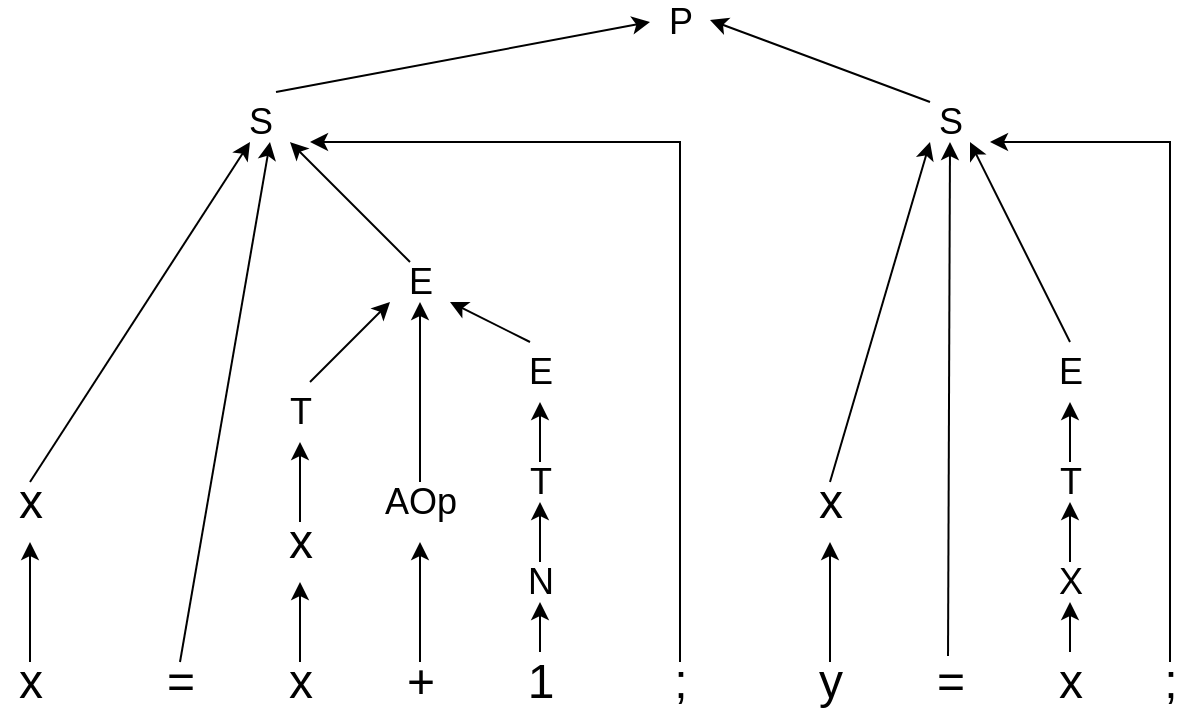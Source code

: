 <mxfile version="16.6.4" type="github" pages="3">
  <diagram name="Expression 1" id="10a91c8b-09ff-31b1-d368-03940ed4cc9e">
    <mxGraphModel dx="1186" dy="646" grid="1" gridSize="10" guides="1" tooltips="1" connect="1" arrows="1" fold="1" page="1" pageScale="1" pageWidth="1100" pageHeight="850" background="none" math="0" shadow="0">
      <root>
        <mxCell id="0" />
        <mxCell id="1" parent="0" />
        <mxCell id="9a6G6KTI8FHR4v1OM2dX-11" style="edgeStyle=orthogonalEdgeStyle;rounded=0;orthogonalLoop=1;jettySize=auto;html=1;fontSize=24;" edge="1" parent="1" source="9a6G6KTI8FHR4v1OM2dX-1">
          <mxGeometry relative="1" as="geometry">
            <mxPoint x="210" y="520" as="targetPoint" />
          </mxGeometry>
        </mxCell>
        <mxCell id="9a6G6KTI8FHR4v1OM2dX-1" value="&lt;font style=&quot;font-size: 24px&quot;&gt;x&lt;/font&gt;" style="text;html=1;align=center;verticalAlign=middle;resizable=0;points=[];autosize=1;strokeColor=none;fillColor=none;" vertex="1" parent="1">
          <mxGeometry x="195" y="580" width="30" height="20" as="geometry" />
        </mxCell>
        <mxCell id="9a6G6KTI8FHR4v1OM2dX-2" value="&lt;font style=&quot;font-size: 24px&quot;&gt;=&lt;/font&gt;" style="text;html=1;align=center;verticalAlign=middle;resizable=0;points=[];autosize=1;strokeColor=none;fillColor=none;" vertex="1" parent="1">
          <mxGeometry x="270" y="580" width="30" height="20" as="geometry" />
        </mxCell>
        <mxCell id="9a6G6KTI8FHR4v1OM2dX-14" style="edgeStyle=orthogonalEdgeStyle;rounded=0;orthogonalLoop=1;jettySize=auto;html=1;fontSize=24;" edge="1" parent="1" source="9a6G6KTI8FHR4v1OM2dX-3">
          <mxGeometry relative="1" as="geometry">
            <mxPoint x="345" y="540" as="targetPoint" />
          </mxGeometry>
        </mxCell>
        <mxCell id="9a6G6KTI8FHR4v1OM2dX-3" value="&lt;font style=&quot;font-size: 24px&quot;&gt;x&lt;/font&gt;" style="text;html=1;align=center;verticalAlign=middle;resizable=0;points=[];autosize=1;strokeColor=none;fillColor=none;" vertex="1" parent="1">
          <mxGeometry x="330" y="580" width="30" height="20" as="geometry" />
        </mxCell>
        <mxCell id="9a6G6KTI8FHR4v1OM2dX-16" style="edgeStyle=orthogonalEdgeStyle;rounded=0;orthogonalLoop=1;jettySize=auto;html=1;fontSize=24;" edge="1" parent="1" source="9a6G6KTI8FHR4v1OM2dX-4">
          <mxGeometry relative="1" as="geometry">
            <mxPoint x="405" y="520" as="targetPoint" />
          </mxGeometry>
        </mxCell>
        <mxCell id="9a6G6KTI8FHR4v1OM2dX-4" value="&lt;font style=&quot;font-size: 24px&quot;&gt;+&lt;/font&gt;" style="text;html=1;align=center;verticalAlign=middle;resizable=0;points=[];autosize=1;strokeColor=none;fillColor=none;" vertex="1" parent="1">
          <mxGeometry x="390" y="580" width="30" height="20" as="geometry" />
        </mxCell>
        <mxCell id="9a6G6KTI8FHR4v1OM2dX-18" style="edgeStyle=orthogonalEdgeStyle;rounded=0;orthogonalLoop=1;jettySize=auto;html=1;fontSize=18;exitX=0.5;exitY=-0.25;exitDx=0;exitDy=0;exitPerimeter=0;" edge="1" parent="1" source="9a6G6KTI8FHR4v1OM2dX-5">
          <mxGeometry relative="1" as="geometry">
            <mxPoint x="465" y="550" as="targetPoint" />
            <mxPoint x="465" y="570" as="sourcePoint" />
            <Array as="points" />
          </mxGeometry>
        </mxCell>
        <mxCell id="9a6G6KTI8FHR4v1OM2dX-5" value="&lt;font style=&quot;font-size: 24px&quot;&gt;1&lt;/font&gt;" style="text;html=1;align=center;verticalAlign=middle;resizable=0;points=[];autosize=1;strokeColor=none;fillColor=none;" vertex="1" parent="1">
          <mxGeometry x="450" y="580" width="30" height="20" as="geometry" />
        </mxCell>
        <mxCell id="9a6G6KTI8FHR4v1OM2dX-37" style="edgeStyle=orthogonalEdgeStyle;rounded=0;orthogonalLoop=1;jettySize=auto;html=1;fontSize=18;" edge="1" parent="1" source="9a6G6KTI8FHR4v1OM2dX-6">
          <mxGeometry relative="1" as="geometry">
            <mxPoint x="350" y="320" as="targetPoint" />
            <Array as="points">
              <mxPoint x="535" y="340" />
              <mxPoint x="535" y="340" />
            </Array>
          </mxGeometry>
        </mxCell>
        <mxCell id="9a6G6KTI8FHR4v1OM2dX-6" value="&lt;font style=&quot;font-size: 24px&quot;&gt;;&lt;/font&gt;" style="text;html=1;align=center;verticalAlign=middle;resizable=0;points=[];autosize=1;strokeColor=none;fillColor=none;" vertex="1" parent="1">
          <mxGeometry x="525" y="580" width="20" height="20" as="geometry" />
        </mxCell>
        <mxCell id="9a6G6KTI8FHR4v1OM2dX-20" style="edgeStyle=orthogonalEdgeStyle;rounded=0;orthogonalLoop=1;jettySize=auto;html=1;fontSize=18;" edge="1" parent="1" source="9a6G6KTI8FHR4v1OM2dX-7">
          <mxGeometry relative="1" as="geometry">
            <mxPoint x="610" y="520" as="targetPoint" />
          </mxGeometry>
        </mxCell>
        <mxCell id="9a6G6KTI8FHR4v1OM2dX-7" value="&lt;font style=&quot;font-size: 24px&quot;&gt;y&lt;/font&gt;" style="text;html=1;align=center;verticalAlign=middle;resizable=0;points=[];autosize=1;strokeColor=none;fillColor=none;" vertex="1" parent="1">
          <mxGeometry x="595" y="580" width="30" height="20" as="geometry" />
        </mxCell>
        <mxCell id="9a6G6KTI8FHR4v1OM2dX-8" value="&lt;font style=&quot;font-size: 24px&quot;&gt;=&lt;/font&gt;" style="text;html=1;align=center;verticalAlign=middle;resizable=0;points=[];autosize=1;strokeColor=none;fillColor=none;" vertex="1" parent="1">
          <mxGeometry x="655" y="580" width="30" height="20" as="geometry" />
        </mxCell>
        <mxCell id="9a6G6KTI8FHR4v1OM2dX-9" value="&lt;font style=&quot;font-size: 24px&quot;&gt;x&lt;/font&gt;" style="text;html=1;align=center;verticalAlign=middle;resizable=0;points=[];autosize=1;strokeColor=none;fillColor=none;" vertex="1" parent="1">
          <mxGeometry x="715" y="580" width="30" height="20" as="geometry" />
        </mxCell>
        <mxCell id="9a6G6KTI8FHR4v1OM2dX-13" value="&lt;font style=&quot;font-size: 24px&quot;&gt;x&lt;/font&gt;" style="text;html=1;align=center;verticalAlign=middle;resizable=0;points=[];autosize=1;strokeColor=none;fillColor=none;" vertex="1" parent="1">
          <mxGeometry x="195" y="490" width="30" height="20" as="geometry" />
        </mxCell>
        <mxCell id="7OBmakc9jK1BvkzzVwsH-1" style="edgeStyle=orthogonalEdgeStyle;rounded=0;orthogonalLoop=1;jettySize=auto;html=1;fontSize=18;" edge="1" parent="1" source="9a6G6KTI8FHR4v1OM2dX-15">
          <mxGeometry relative="1" as="geometry">
            <mxPoint x="345" y="470" as="targetPoint" />
          </mxGeometry>
        </mxCell>
        <mxCell id="9a6G6KTI8FHR4v1OM2dX-15" value="&lt;font style=&quot;font-size: 24px&quot;&gt;x&lt;/font&gt;" style="text;html=1;align=center;verticalAlign=middle;resizable=0;points=[];autosize=1;strokeColor=none;fillColor=none;" vertex="1" parent="1">
          <mxGeometry x="330" y="510" width="30" height="20" as="geometry" />
        </mxCell>
        <mxCell id="9a6G6KTI8FHR4v1OM2dX-30" style="edgeStyle=orthogonalEdgeStyle;rounded=0;orthogonalLoop=1;jettySize=auto;html=1;fontSize=18;" edge="1" parent="1" source="9a6G6KTI8FHR4v1OM2dX-17">
          <mxGeometry relative="1" as="geometry">
            <mxPoint x="405" y="400" as="targetPoint" />
          </mxGeometry>
        </mxCell>
        <mxCell id="9a6G6KTI8FHR4v1OM2dX-17" value="&lt;font style=&quot;font-size: 18px&quot;&gt;AOp&lt;/font&gt;" style="text;html=1;align=center;verticalAlign=middle;resizable=0;points=[];autosize=1;strokeColor=none;fillColor=none;" vertex="1" parent="1">
          <mxGeometry x="380" y="490" width="50" height="20" as="geometry" />
        </mxCell>
        <mxCell id="9a6G6KTI8FHR4v1OM2dX-24" style="edgeStyle=orthogonalEdgeStyle;rounded=0;orthogonalLoop=1;jettySize=auto;html=1;fontSize=18;" edge="1" parent="1" source="9a6G6KTI8FHR4v1OM2dX-19">
          <mxGeometry relative="1" as="geometry">
            <mxPoint x="465" y="500" as="targetPoint" />
          </mxGeometry>
        </mxCell>
        <mxCell id="9a6G6KTI8FHR4v1OM2dX-19" value="&lt;font style=&quot;font-size: 18px&quot;&gt;N&lt;/font&gt;" style="text;html=1;align=center;verticalAlign=middle;resizable=0;points=[];autosize=1;strokeColor=none;fillColor=none;" vertex="1" parent="1">
          <mxGeometry x="450" y="530" width="30" height="20" as="geometry" />
        </mxCell>
        <mxCell id="9a6G6KTI8FHR4v1OM2dX-21" value="&lt;font style=&quot;font-size: 24px&quot;&gt;x&lt;/font&gt;" style="text;html=1;align=center;verticalAlign=middle;resizable=0;points=[];autosize=1;strokeColor=none;fillColor=none;" vertex="1" parent="1">
          <mxGeometry x="595" y="490" width="30" height="20" as="geometry" />
        </mxCell>
        <mxCell id="9a6G6KTI8FHR4v1OM2dX-26" style="edgeStyle=orthogonalEdgeStyle;rounded=0;orthogonalLoop=1;jettySize=auto;html=1;fontSize=18;" edge="1" parent="1" source="9a6G6KTI8FHR4v1OM2dX-25">
          <mxGeometry relative="1" as="geometry">
            <mxPoint x="465" y="450" as="targetPoint" />
          </mxGeometry>
        </mxCell>
        <mxCell id="9a6G6KTI8FHR4v1OM2dX-25" value="&lt;font style=&quot;font-size: 18px&quot;&gt;T&lt;/font&gt;" style="text;html=1;align=center;verticalAlign=middle;resizable=0;points=[];autosize=1;strokeColor=none;fillColor=none;" vertex="1" parent="1">
          <mxGeometry x="450" y="480" width="30" height="20" as="geometry" />
        </mxCell>
        <mxCell id="9a6G6KTI8FHR4v1OM2dX-27" value="&lt;font style=&quot;font-size: 18px&quot;&gt;E&lt;/font&gt;" style="text;html=1;align=center;verticalAlign=middle;resizable=0;points=[];autosize=1;strokeColor=none;fillColor=none;" vertex="1" parent="1">
          <mxGeometry x="450" y="425" width="30" height="20" as="geometry" />
        </mxCell>
        <mxCell id="9a6G6KTI8FHR4v1OM2dX-29" value="" style="endArrow=classic;html=1;rounded=0;fontSize=18;" edge="1" parent="1">
          <mxGeometry width="50" height="50" relative="1" as="geometry">
            <mxPoint x="350" y="440" as="sourcePoint" />
            <mxPoint x="390" y="400" as="targetPoint" />
            <Array as="points" />
          </mxGeometry>
        </mxCell>
        <mxCell id="9a6G6KTI8FHR4v1OM2dX-31" value="" style="endArrow=classic;html=1;rounded=0;fontSize=18;" edge="1" parent="1">
          <mxGeometry width="50" height="50" relative="1" as="geometry">
            <mxPoint x="460" y="420" as="sourcePoint" />
            <mxPoint x="420" y="400" as="targetPoint" />
          </mxGeometry>
        </mxCell>
        <mxCell id="9a6G6KTI8FHR4v1OM2dX-32" value="&lt;font style=&quot;font-size: 18px&quot;&gt;E&lt;/font&gt;" style="text;html=1;align=center;verticalAlign=middle;resizable=0;points=[];autosize=1;strokeColor=none;fillColor=none;" vertex="1" parent="1">
          <mxGeometry x="390" y="380" width="30" height="20" as="geometry" />
        </mxCell>
        <mxCell id="9a6G6KTI8FHR4v1OM2dX-33" value="" style="endArrow=classic;html=1;rounded=0;fontSize=18;" edge="1" parent="1">
          <mxGeometry width="50" height="50" relative="1" as="geometry">
            <mxPoint x="210" y="490" as="sourcePoint" />
            <mxPoint x="320" y="320" as="targetPoint" />
            <Array as="points" />
          </mxGeometry>
        </mxCell>
        <mxCell id="9a6G6KTI8FHR4v1OM2dX-34" value="" style="endArrow=classic;html=1;rounded=0;fontSize=18;exitX=0.5;exitY=0;exitDx=0;exitDy=0;exitPerimeter=0;" edge="1" parent="1" source="9a6G6KTI8FHR4v1OM2dX-2">
          <mxGeometry width="50" height="50" relative="1" as="geometry">
            <mxPoint x="280" y="580" as="sourcePoint" />
            <mxPoint x="330" y="320" as="targetPoint" />
            <Array as="points" />
          </mxGeometry>
        </mxCell>
        <mxCell id="9a6G6KTI8FHR4v1OM2dX-35" value="" style="endArrow=classic;html=1;rounded=0;fontSize=18;" edge="1" parent="1">
          <mxGeometry width="50" height="50" relative="1" as="geometry">
            <mxPoint x="400" y="380" as="sourcePoint" />
            <mxPoint x="340" y="320" as="targetPoint" />
          </mxGeometry>
        </mxCell>
        <mxCell id="9a6G6KTI8FHR4v1OM2dX-36" value="&lt;font style=&quot;font-size: 18px&quot;&gt;S&lt;/font&gt;" style="text;html=1;align=center;verticalAlign=middle;resizable=0;points=[];autosize=1;strokeColor=none;fillColor=none;" vertex="1" parent="1">
          <mxGeometry x="310" y="300" width="30" height="20" as="geometry" />
        </mxCell>
        <mxCell id="9a6G6KTI8FHR4v1OM2dX-44" style="edgeStyle=orthogonalEdgeStyle;rounded=0;orthogonalLoop=1;jettySize=auto;html=1;fontSize=18;exitX=0.5;exitY=-0.25;exitDx=0;exitDy=0;exitPerimeter=0;" edge="1" parent="1">
          <mxGeometry relative="1" as="geometry">
            <mxPoint x="730" y="550" as="targetPoint" />
            <mxPoint x="730" y="575" as="sourcePoint" />
            <Array as="points" />
          </mxGeometry>
        </mxCell>
        <mxCell id="9a6G6KTI8FHR4v1OM2dX-45" style="edgeStyle=orthogonalEdgeStyle;rounded=0;orthogonalLoop=1;jettySize=auto;html=1;fontSize=18;" edge="1" parent="1" source="9a6G6KTI8FHR4v1OM2dX-46">
          <mxGeometry relative="1" as="geometry">
            <mxPoint x="730" y="500" as="targetPoint" />
          </mxGeometry>
        </mxCell>
        <mxCell id="9a6G6KTI8FHR4v1OM2dX-46" value="&lt;span style=&quot;font-size: 18px&quot;&gt;X&lt;/span&gt;" style="text;html=1;align=center;verticalAlign=middle;resizable=0;points=[];autosize=1;strokeColor=none;fillColor=none;" vertex="1" parent="1">
          <mxGeometry x="715" y="530" width="30" height="20" as="geometry" />
        </mxCell>
        <mxCell id="9a6G6KTI8FHR4v1OM2dX-47" style="edgeStyle=orthogonalEdgeStyle;rounded=0;orthogonalLoop=1;jettySize=auto;html=1;fontSize=18;" edge="1" parent="1" source="9a6G6KTI8FHR4v1OM2dX-48">
          <mxGeometry relative="1" as="geometry">
            <mxPoint x="730" y="450" as="targetPoint" />
          </mxGeometry>
        </mxCell>
        <mxCell id="9a6G6KTI8FHR4v1OM2dX-48" value="&lt;font style=&quot;font-size: 18px&quot;&gt;T&lt;/font&gt;" style="text;html=1;align=center;verticalAlign=middle;resizable=0;points=[];autosize=1;strokeColor=none;fillColor=none;" vertex="1" parent="1">
          <mxGeometry x="715" y="480" width="30" height="20" as="geometry" />
        </mxCell>
        <mxCell id="9a6G6KTI8FHR4v1OM2dX-49" value="&lt;font style=&quot;font-size: 18px&quot;&gt;E&lt;/font&gt;" style="text;html=1;align=center;verticalAlign=middle;resizable=0;points=[];autosize=1;strokeColor=none;fillColor=none;" vertex="1" parent="1">
          <mxGeometry x="715" y="425" width="30" height="20" as="geometry" />
        </mxCell>
        <mxCell id="9a6G6KTI8FHR4v1OM2dX-50" value="" style="endArrow=classic;html=1;rounded=0;fontSize=18;exitX=0.467;exitY=-0.15;exitDx=0;exitDy=0;exitPerimeter=0;" edge="1" parent="1" source="9a6G6KTI8FHR4v1OM2dX-8">
          <mxGeometry width="50" height="50" relative="1" as="geometry">
            <mxPoint x="665" y="560" as="sourcePoint" />
            <mxPoint x="670" y="320" as="targetPoint" />
          </mxGeometry>
        </mxCell>
        <mxCell id="9a6G6KTI8FHR4v1OM2dX-51" value="" style="endArrow=classic;html=1;rounded=0;fontSize=18;" edge="1" parent="1">
          <mxGeometry width="50" height="50" relative="1" as="geometry">
            <mxPoint x="610" y="490" as="sourcePoint" />
            <mxPoint x="660" y="320" as="targetPoint" />
            <Array as="points" />
          </mxGeometry>
        </mxCell>
        <mxCell id="9a6G6KTI8FHR4v1OM2dX-52" value="" style="endArrow=classic;html=1;rounded=0;fontSize=18;" edge="1" parent="1">
          <mxGeometry width="50" height="50" relative="1" as="geometry">
            <mxPoint x="730" y="420" as="sourcePoint" />
            <mxPoint x="680" y="320" as="targetPoint" />
          </mxGeometry>
        </mxCell>
        <mxCell id="9a6G6KTI8FHR4v1OM2dX-53" value="&lt;font style=&quot;font-size: 18px&quot;&gt;S&lt;/font&gt;" style="text;html=1;align=center;verticalAlign=middle;resizable=0;points=[];autosize=1;strokeColor=none;fillColor=none;" vertex="1" parent="1">
          <mxGeometry x="655" y="300" width="30" height="20" as="geometry" />
        </mxCell>
        <mxCell id="9a6G6KTI8FHR4v1OM2dX-54" value="" style="endArrow=classic;html=1;rounded=0;fontSize=18;exitX=0.767;exitY=-0.25;exitDx=0;exitDy=0;exitPerimeter=0;" edge="1" parent="1" source="9a6G6KTI8FHR4v1OM2dX-36">
          <mxGeometry width="50" height="50" relative="1" as="geometry">
            <mxPoint x="340" y="310" as="sourcePoint" />
            <mxPoint x="520" y="260" as="targetPoint" />
          </mxGeometry>
        </mxCell>
        <mxCell id="9a6G6KTI8FHR4v1OM2dX-55" value="&lt;font style=&quot;font-size: 18px&quot;&gt;P&lt;/font&gt;" style="text;html=1;align=center;verticalAlign=middle;resizable=0;points=[];autosize=1;strokeColor=none;fillColor=none;" vertex="1" parent="1">
          <mxGeometry x="520" y="250" width="30" height="20" as="geometry" />
        </mxCell>
        <mxCell id="9a6G6KTI8FHR4v1OM2dX-56" value="" style="endArrow=classic;html=1;rounded=0;fontSize=18;entryX=1;entryY=0.45;entryDx=0;entryDy=0;entryPerimeter=0;" edge="1" parent="1" target="9a6G6KTI8FHR4v1OM2dX-55">
          <mxGeometry width="50" height="50" relative="1" as="geometry">
            <mxPoint x="660" y="300" as="sourcePoint" />
            <mxPoint x="600" y="240" as="targetPoint" />
          </mxGeometry>
        </mxCell>
        <mxCell id="7OBmakc9jK1BvkzzVwsH-2" value="&lt;font style=&quot;font-size: 18px&quot;&gt;T&lt;/font&gt;" style="text;html=1;align=center;verticalAlign=middle;resizable=0;points=[];autosize=1;strokeColor=none;fillColor=none;" vertex="1" parent="1">
          <mxGeometry x="330" y="445" width="30" height="20" as="geometry" />
        </mxCell>
        <mxCell id="C0VawTagHvzGt6WXK7jM-2" style="edgeStyle=orthogonalEdgeStyle;rounded=0;orthogonalLoop=1;jettySize=auto;html=1;fontSize=18;fontColor=#FF0000;strokeColor=#000000;fillColor=#FF0505;" edge="1" parent="1" source="C0VawTagHvzGt6WXK7jM-1">
          <mxGeometry relative="1" as="geometry">
            <mxPoint x="690" y="320" as="targetPoint" />
            <Array as="points">
              <mxPoint x="780" y="320" />
              <mxPoint x="780" y="320" />
            </Array>
          </mxGeometry>
        </mxCell>
        <mxCell id="C0VawTagHvzGt6WXK7jM-1" value="&lt;font style=&quot;font-size: 24px&quot;&gt;;&lt;/font&gt;" style="text;html=1;align=center;verticalAlign=middle;resizable=0;points=[];autosize=1;strokeColor=none;fillColor=none;" vertex="1" parent="1">
          <mxGeometry x="770" y="580" width="20" height="20" as="geometry" />
        </mxCell>
      </root>
    </mxGraphModel>
  </diagram>
  <diagram id="Vw-_JVOmEjdOW-dtaFLD" name="Expression 2">
    <mxGraphModel dx="1186" dy="646" grid="1" gridSize="10" guides="1" tooltips="1" connect="1" arrows="1" fold="1" page="1" pageScale="1" pageWidth="827" pageHeight="1169" math="0" shadow="0">
      <root>
        <mxCell id="oCzIXGEJWpw0EqeHiXk8-0" />
        <mxCell id="oCzIXGEJWpw0EqeHiXk8-1" parent="oCzIXGEJWpw0EqeHiXk8-0" />
        <mxCell id="xpMIP8xPs-46pkh7QjJu-0" value="&lt;b&gt;If&lt;/b&gt;" style="text;html=1;align=center;verticalAlign=middle;resizable=0;points=[];autosize=1;strokeColor=none;fillColor=none;fontSize=18;" vertex="1" parent="oCzIXGEJWpw0EqeHiXk8-1">
          <mxGeometry x="87" y="670" width="30" height="30" as="geometry" />
        </mxCell>
        <mxCell id="xpMIP8xPs-46pkh7QjJu-1" value="&lt;b&gt;(&lt;/b&gt;" style="text;html=1;align=center;verticalAlign=middle;resizable=0;points=[];autosize=1;strokeColor=none;fillColor=none;fontSize=18;" vertex="1" parent="oCzIXGEJWpw0EqeHiXk8-1">
          <mxGeometry x="127" y="670" width="20" height="30" as="geometry" />
        </mxCell>
        <mxCell id="xpMIP8xPs-46pkh7QjJu-30" style="edgeStyle=orthogonalEdgeStyle;rounded=0;orthogonalLoop=1;jettySize=auto;html=1;fontSize=18;" edge="1" parent="oCzIXGEJWpw0EqeHiXk8-1" source="xpMIP8xPs-46pkh7QjJu-2">
          <mxGeometry relative="1" as="geometry">
            <mxPoint x="167" y="640" as="targetPoint" />
          </mxGeometry>
        </mxCell>
        <mxCell id="xpMIP8xPs-46pkh7QjJu-2" value="x" style="text;html=1;align=center;verticalAlign=middle;resizable=0;points=[];autosize=1;strokeColor=none;fillColor=none;fontSize=18;" vertex="1" parent="oCzIXGEJWpw0EqeHiXk8-1">
          <mxGeometry x="157" y="670" width="20" height="30" as="geometry" />
        </mxCell>
        <mxCell id="xpMIP8xPs-46pkh7QjJu-33" style="edgeStyle=orthogonalEdgeStyle;rounded=0;orthogonalLoop=1;jettySize=auto;html=1;fontSize=18;" edge="1" parent="oCzIXGEJWpw0EqeHiXk8-1" source="xpMIP8xPs-46pkh7QjJu-3">
          <mxGeometry relative="1" as="geometry">
            <mxPoint x="212" y="640" as="targetPoint" />
          </mxGeometry>
        </mxCell>
        <mxCell id="xpMIP8xPs-46pkh7QjJu-3" value="&amp;gt;" style="text;html=1;align=center;verticalAlign=middle;resizable=0;points=[];autosize=1;strokeColor=none;fillColor=none;fontSize=18;" vertex="1" parent="oCzIXGEJWpw0EqeHiXk8-1">
          <mxGeometry x="197" y="670" width="30" height="30" as="geometry" />
        </mxCell>
        <mxCell id="xpMIP8xPs-46pkh7QjJu-35" style="edgeStyle=orthogonalEdgeStyle;rounded=0;orthogonalLoop=1;jettySize=auto;html=1;fontSize=18;" edge="1" parent="oCzIXGEJWpw0EqeHiXk8-1" source="xpMIP8xPs-46pkh7QjJu-4">
          <mxGeometry relative="1" as="geometry">
            <mxPoint x="252" y="640" as="targetPoint" />
          </mxGeometry>
        </mxCell>
        <mxCell id="xpMIP8xPs-46pkh7QjJu-4" value="5" style="text;html=1;align=center;verticalAlign=middle;resizable=0;points=[];autosize=1;strokeColor=none;fillColor=none;fontSize=18;" vertex="1" parent="oCzIXGEJWpw0EqeHiXk8-1">
          <mxGeometry x="237" y="670" width="30" height="30" as="geometry" />
        </mxCell>
        <mxCell id="D9uyjPMeh7Idh-ZuBk3Q-3" style="edgeStyle=orthogonalEdgeStyle;rounded=0;orthogonalLoop=1;jettySize=auto;html=1;fontSize=18;" edge="1" parent="oCzIXGEJWpw0EqeHiXk8-1" source="xpMIP8xPs-46pkh7QjJu-5">
          <mxGeometry relative="1" as="geometry">
            <mxPoint x="167" y="410" as="targetPoint" />
            <Array as="points">
              <mxPoint x="277" y="420" />
              <mxPoint x="277" y="420" />
            </Array>
          </mxGeometry>
        </mxCell>
        <mxCell id="xpMIP8xPs-46pkh7QjJu-5" value="&lt;b&gt;)&lt;/b&gt;" style="text;html=1;align=center;verticalAlign=middle;resizable=0;points=[];autosize=1;strokeColor=none;fillColor=none;fontSize=18;" vertex="1" parent="oCzIXGEJWpw0EqeHiXk8-1">
          <mxGeometry x="267" y="670" width="20" height="30" as="geometry" />
        </mxCell>
        <mxCell id="xpMIP8xPs-46pkh7QjJu-6" value="&lt;b&gt;&lt;font color=&quot;#ff0000&quot;&gt;{&lt;/font&gt;&lt;/b&gt;" style="text;html=1;align=center;verticalAlign=middle;resizable=0;points=[];autosize=1;strokeColor=none;fillColor=none;fontSize=18;" vertex="1" parent="oCzIXGEJWpw0EqeHiXk8-1">
          <mxGeometry x="287" y="670" width="20" height="30" as="geometry" />
        </mxCell>
        <mxCell id="xpMIP8xPs-46pkh7QjJu-44" style="edgeStyle=orthogonalEdgeStyle;rounded=0;orthogonalLoop=1;jettySize=auto;html=1;fontSize=18;" edge="1" parent="oCzIXGEJWpw0EqeHiXk8-1" source="xpMIP8xPs-46pkh7QjJu-7">
          <mxGeometry relative="1" as="geometry">
            <mxPoint x="322" y="640" as="targetPoint" />
          </mxGeometry>
        </mxCell>
        <mxCell id="xpMIP8xPs-46pkh7QjJu-7" value="x" style="text;html=1;align=center;verticalAlign=middle;resizable=0;points=[];autosize=1;strokeColor=none;fillColor=none;fontSize=18;" vertex="1" parent="oCzIXGEJWpw0EqeHiXk8-1">
          <mxGeometry x="312" y="670" width="20" height="30" as="geometry" />
        </mxCell>
        <mxCell id="xpMIP8xPs-46pkh7QjJu-8" value="=" style="text;html=1;align=center;verticalAlign=middle;resizable=0;points=[];autosize=1;strokeColor=none;fillColor=none;fontSize=18;" vertex="1" parent="oCzIXGEJWpw0EqeHiXk8-1">
          <mxGeometry x="342" y="670" width="30" height="30" as="geometry" />
        </mxCell>
        <mxCell id="xpMIP8xPs-46pkh7QjJu-46" style="edgeStyle=orthogonalEdgeStyle;rounded=0;orthogonalLoop=1;jettySize=auto;html=1;fontSize=18;" edge="1" parent="oCzIXGEJWpw0EqeHiXk8-1" source="xpMIP8xPs-46pkh7QjJu-9">
          <mxGeometry relative="1" as="geometry">
            <mxPoint x="397" y="640" as="targetPoint" />
          </mxGeometry>
        </mxCell>
        <mxCell id="xpMIP8xPs-46pkh7QjJu-9" value="x" style="text;html=1;align=center;verticalAlign=middle;resizable=0;points=[];autosize=1;strokeColor=none;fillColor=none;fontSize=18;" vertex="1" parent="oCzIXGEJWpw0EqeHiXk8-1">
          <mxGeometry x="387" y="670" width="20" height="30" as="geometry" />
        </mxCell>
        <mxCell id="xpMIP8xPs-46pkh7QjJu-52" style="edgeStyle=orthogonalEdgeStyle;rounded=0;orthogonalLoop=1;jettySize=auto;html=1;entryX=0.48;entryY=1.033;entryDx=0;entryDy=0;entryPerimeter=0;fontSize=18;" edge="1" parent="oCzIXGEJWpw0EqeHiXk8-1" source="xpMIP8xPs-46pkh7QjJu-10" target="xpMIP8xPs-46pkh7QjJu-48">
          <mxGeometry relative="1" as="geometry" />
        </mxCell>
        <mxCell id="xpMIP8xPs-46pkh7QjJu-10" value="+" style="text;html=1;align=center;verticalAlign=middle;resizable=0;points=[];autosize=1;strokeColor=none;fillColor=none;fontSize=18;" vertex="1" parent="oCzIXGEJWpw0EqeHiXk8-1">
          <mxGeometry x="431" y="670" width="30" height="30" as="geometry" />
        </mxCell>
        <mxCell id="xpMIP8xPs-46pkh7QjJu-54" style="edgeStyle=orthogonalEdgeStyle;rounded=0;orthogonalLoop=1;jettySize=auto;html=1;fontSize=18;" edge="1" parent="oCzIXGEJWpw0EqeHiXk8-1" source="xpMIP8xPs-46pkh7QjJu-11">
          <mxGeometry relative="1" as="geometry">
            <mxPoint x="492" y="650" as="targetPoint" />
          </mxGeometry>
        </mxCell>
        <mxCell id="xpMIP8xPs-46pkh7QjJu-11" value="1" style="text;html=1;align=center;verticalAlign=middle;resizable=0;points=[];autosize=1;strokeColor=none;fillColor=none;fontSize=18;" vertex="1" parent="oCzIXGEJWpw0EqeHiXk8-1">
          <mxGeometry x="477" y="670" width="30" height="30" as="geometry" />
        </mxCell>
        <mxCell id="xpMIP8xPs-46pkh7QjJu-12" value=";" style="text;html=1;align=center;verticalAlign=middle;resizable=0;points=[];autosize=1;strokeColor=none;fillColor=none;fontSize=18;" vertex="1" parent="oCzIXGEJWpw0EqeHiXk8-1">
          <mxGeometry x="496" y="670" width="20" height="30" as="geometry" />
        </mxCell>
        <mxCell id="xpMIP8xPs-46pkh7QjJu-13" value="&lt;b&gt;&lt;font color=&quot;#ff0000&quot;&gt;}&lt;/font&gt;&lt;/b&gt;" style="text;html=1;align=center;verticalAlign=middle;resizable=0;points=[];autosize=1;strokeColor=none;fillColor=none;fontSize=18;" vertex="1" parent="oCzIXGEJWpw0EqeHiXk8-1">
          <mxGeometry x="516" y="670" width="20" height="30" as="geometry" />
        </mxCell>
        <mxCell id="xpMIP8xPs-46pkh7QjJu-14" value="&lt;b&gt;&lt;font color=&quot;#ff0000&quot;&gt;else&lt;/font&gt;&lt;/b&gt;" style="text;html=1;align=center;verticalAlign=middle;resizable=0;points=[];autosize=1;strokeColor=none;fillColor=none;fontSize=18;" vertex="1" parent="oCzIXGEJWpw0EqeHiXk8-1">
          <mxGeometry x="537" y="670" width="50" height="30" as="geometry" />
        </mxCell>
        <mxCell id="xpMIP8xPs-46pkh7QjJu-15" value="&lt;b&gt;&lt;font color=&quot;#ff0000&quot;&gt;{&lt;/font&gt;&lt;/b&gt;" style="text;html=1;align=center;verticalAlign=middle;resizable=0;points=[];autosize=1;strokeColor=none;fillColor=none;fontSize=18;" vertex="1" parent="oCzIXGEJWpw0EqeHiXk8-1">
          <mxGeometry x="597" y="670" width="20" height="30" as="geometry" />
        </mxCell>
        <mxCell id="hvjF6L6cixMpKaAnRMvE-18" style="edgeStyle=orthogonalEdgeStyle;rounded=0;orthogonalLoop=1;jettySize=auto;html=1;fontSize=18;" edge="1" parent="oCzIXGEJWpw0EqeHiXk8-1" source="xpMIP8xPs-46pkh7QjJu-16">
          <mxGeometry relative="1" as="geometry">
            <mxPoint x="632" y="610" as="targetPoint" />
          </mxGeometry>
        </mxCell>
        <mxCell id="xpMIP8xPs-46pkh7QjJu-16" value="x" style="text;html=1;align=center;verticalAlign=middle;resizable=0;points=[];autosize=1;strokeColor=none;fillColor=none;fontSize=18;" vertex="1" parent="oCzIXGEJWpw0EqeHiXk8-1">
          <mxGeometry x="622" y="670" width="20" height="30" as="geometry" />
        </mxCell>
        <mxCell id="xpMIP8xPs-46pkh7QjJu-17" value="=" style="text;html=1;align=center;verticalAlign=middle;resizable=0;points=[];autosize=1;strokeColor=none;fillColor=none;fontSize=18;" vertex="1" parent="oCzIXGEJWpw0EqeHiXk8-1">
          <mxGeometry x="652" y="670" width="30" height="30" as="geometry" />
        </mxCell>
        <mxCell id="xpMIP8xPs-46pkh7QjJu-18" value="y" style="text;html=1;align=center;verticalAlign=middle;resizable=0;points=[];autosize=1;strokeColor=none;fillColor=none;fontSize=18;" vertex="1" parent="oCzIXGEJWpw0EqeHiXk8-1">
          <mxGeometry x="682" y="670" width="20" height="30" as="geometry" />
        </mxCell>
        <mxCell id="JqXClAUXlKrC8S82gKWU-4" style="edgeStyle=orthogonalEdgeStyle;rounded=0;orthogonalLoop=1;jettySize=auto;html=1;fontSize=18;fontColor=#FF0000;strokeColor=#000000;fillColor=#FF0505;" edge="1" parent="oCzIXGEJWpw0EqeHiXk8-1" source="xpMIP8xPs-46pkh7QjJu-21" target="hvjF6L6cixMpKaAnRMvE-26">
          <mxGeometry relative="1" as="geometry">
            <mxPoint x="717" y="480" as="targetPoint" />
            <Array as="points">
              <mxPoint x="717" y="475" />
            </Array>
          </mxGeometry>
        </mxCell>
        <mxCell id="xpMIP8xPs-46pkh7QjJu-21" value=";" style="text;html=1;align=center;verticalAlign=middle;resizable=0;points=[];autosize=1;strokeColor=none;fillColor=none;fontSize=18;" vertex="1" parent="oCzIXGEJWpw0EqeHiXk8-1">
          <mxGeometry x="707" y="670" width="20" height="30" as="geometry" />
        </mxCell>
        <mxCell id="xpMIP8xPs-46pkh7QjJu-29" value="&lt;b&gt;&lt;font color=&quot;#ff0000&quot;&gt;}&lt;/font&gt;&lt;/b&gt;" style="text;html=1;align=center;verticalAlign=middle;resizable=0;points=[];autosize=1;strokeColor=none;fillColor=none;fontSize=18;" vertex="1" parent="oCzIXGEJWpw0EqeHiXk8-1">
          <mxGeometry x="721" y="670" width="20" height="30" as="geometry" />
        </mxCell>
        <mxCell id="xpMIP8xPs-46pkh7QjJu-31" value="X" style="text;html=1;align=center;verticalAlign=middle;resizable=0;points=[];autosize=1;strokeColor=none;fillColor=none;fontSize=18;" vertex="1" parent="oCzIXGEJWpw0EqeHiXk8-1">
          <mxGeometry x="152" y="610" width="30" height="30" as="geometry" />
        </mxCell>
        <mxCell id="xpMIP8xPs-46pkh7QjJu-40" style="edgeStyle=orthogonalEdgeStyle;rounded=0;orthogonalLoop=1;jettySize=auto;html=1;fontSize=18;" edge="1" parent="oCzIXGEJWpw0EqeHiXk8-1" source="xpMIP8xPs-46pkh7QjJu-34">
          <mxGeometry relative="1" as="geometry">
            <mxPoint x="212" y="530" as="targetPoint" />
          </mxGeometry>
        </mxCell>
        <mxCell id="xpMIP8xPs-46pkh7QjJu-34" value="COp" style="text;html=1;align=center;verticalAlign=middle;resizable=0;points=[];autosize=1;strokeColor=none;fillColor=none;fontSize=18;" vertex="1" parent="oCzIXGEJWpw0EqeHiXk8-1">
          <mxGeometry x="187" y="610" width="50" height="30" as="geometry" />
        </mxCell>
        <mxCell id="xpMIP8xPs-46pkh7QjJu-37" style="edgeStyle=orthogonalEdgeStyle;rounded=0;orthogonalLoop=1;jettySize=auto;html=1;fontSize=18;" edge="1" parent="oCzIXGEJWpw0EqeHiXk8-1" source="xpMIP8xPs-46pkh7QjJu-36">
          <mxGeometry relative="1" as="geometry">
            <mxPoint x="252" y="580" as="targetPoint" />
          </mxGeometry>
        </mxCell>
        <mxCell id="xpMIP8xPs-46pkh7QjJu-36" value="N" style="text;html=1;align=center;verticalAlign=middle;resizable=0;points=[];autosize=1;strokeColor=none;fillColor=none;fontSize=18;" vertex="1" parent="oCzIXGEJWpw0EqeHiXk8-1">
          <mxGeometry x="237" y="610" width="30" height="30" as="geometry" />
        </mxCell>
        <mxCell id="xpMIP8xPs-46pkh7QjJu-38" value="T" style="text;html=1;align=center;verticalAlign=middle;resizable=0;points=[];autosize=1;strokeColor=none;fillColor=none;fontSize=18;" vertex="1" parent="oCzIXGEJWpw0EqeHiXk8-1">
          <mxGeometry x="237" y="550" width="30" height="30" as="geometry" />
        </mxCell>
        <mxCell id="xpMIP8xPs-46pkh7QjJu-39" value="" style="endArrow=classic;html=1;rounded=0;fontSize=18;" edge="1" parent="oCzIXGEJWpw0EqeHiXk8-1">
          <mxGeometry width="50" height="50" relative="1" as="geometry">
            <mxPoint x="177" y="610" as="sourcePoint" />
            <mxPoint x="207" y="530" as="targetPoint" />
          </mxGeometry>
        </mxCell>
        <mxCell id="xpMIP8xPs-46pkh7QjJu-42" value="" style="endArrow=classic;html=1;rounded=0;fontSize=18;" edge="1" parent="oCzIXGEJWpw0EqeHiXk8-1">
          <mxGeometry width="50" height="50" relative="1" as="geometry">
            <mxPoint x="247" y="550" as="sourcePoint" />
            <mxPoint x="217" y="530" as="targetPoint" />
          </mxGeometry>
        </mxCell>
        <mxCell id="xpMIP8xPs-46pkh7QjJu-43" value="CS" style="text;html=1;align=center;verticalAlign=middle;resizable=0;points=[];autosize=1;strokeColor=none;fillColor=none;fontSize=18;" vertex="1" parent="oCzIXGEJWpw0EqeHiXk8-1">
          <mxGeometry x="192" y="500" width="40" height="30" as="geometry" />
        </mxCell>
        <mxCell id="xpMIP8xPs-46pkh7QjJu-45" value="X" style="text;html=1;align=center;verticalAlign=middle;resizable=0;points=[];autosize=1;strokeColor=none;fillColor=none;fontSize=18;" vertex="1" parent="oCzIXGEJWpw0EqeHiXk8-1">
          <mxGeometry x="307" y="610" width="30" height="30" as="geometry" />
        </mxCell>
        <mxCell id="xpMIP8xPs-46pkh7QjJu-61" style="edgeStyle=orthogonalEdgeStyle;rounded=0;orthogonalLoop=1;jettySize=auto;html=1;fontSize=18;" edge="1" parent="oCzIXGEJWpw0EqeHiXk8-1" source="xpMIP8xPs-46pkh7QjJu-47">
          <mxGeometry relative="1" as="geometry">
            <mxPoint x="397" y="580" as="targetPoint" />
          </mxGeometry>
        </mxCell>
        <mxCell id="xpMIP8xPs-46pkh7QjJu-47" value="X" style="text;html=1;align=center;verticalAlign=middle;resizable=0;points=[];autosize=1;strokeColor=none;fillColor=none;fontSize=18;" vertex="1" parent="oCzIXGEJWpw0EqeHiXk8-1">
          <mxGeometry x="382" y="610" width="30" height="30" as="geometry" />
        </mxCell>
        <mxCell id="hvjF6L6cixMpKaAnRMvE-1" style="edgeStyle=orthogonalEdgeStyle;rounded=0;orthogonalLoop=1;jettySize=auto;html=1;fontSize=18;" edge="1" parent="oCzIXGEJWpw0EqeHiXk8-1" source="xpMIP8xPs-46pkh7QjJu-48">
          <mxGeometry relative="1" as="geometry">
            <mxPoint x="446" y="490" as="targetPoint" />
          </mxGeometry>
        </mxCell>
        <mxCell id="xpMIP8xPs-46pkh7QjJu-48" value="AOp" style="text;html=1;align=center;verticalAlign=middle;resizable=0;points=[];autosize=1;strokeColor=none;fillColor=none;fontSize=18;" vertex="1" parent="oCzIXGEJWpw0EqeHiXk8-1">
          <mxGeometry x="421" y="610" width="50" height="30" as="geometry" />
        </mxCell>
        <mxCell id="xpMIP8xPs-46pkh7QjJu-57" style="edgeStyle=orthogonalEdgeStyle;rounded=0;orthogonalLoop=1;jettySize=auto;html=1;fontSize=18;" edge="1" parent="oCzIXGEJWpw0EqeHiXk8-1" source="xpMIP8xPs-46pkh7QjJu-55">
          <mxGeometry relative="1" as="geometry">
            <mxPoint x="492" y="600" as="targetPoint" />
          </mxGeometry>
        </mxCell>
        <mxCell id="xpMIP8xPs-46pkh7QjJu-55" value="N" style="text;html=1;align=center;verticalAlign=middle;resizable=0;points=[];autosize=1;strokeColor=none;fillColor=none;fontSize=18;" vertex="1" parent="oCzIXGEJWpw0EqeHiXk8-1">
          <mxGeometry x="477" y="620" width="30" height="30" as="geometry" />
        </mxCell>
        <mxCell id="xpMIP8xPs-46pkh7QjJu-59" style="edgeStyle=orthogonalEdgeStyle;rounded=0;orthogonalLoop=1;jettySize=auto;html=1;fontSize=18;" edge="1" parent="oCzIXGEJWpw0EqeHiXk8-1" source="xpMIP8xPs-46pkh7QjJu-58">
          <mxGeometry relative="1" as="geometry">
            <mxPoint x="492" y="550" as="targetPoint" />
          </mxGeometry>
        </mxCell>
        <mxCell id="xpMIP8xPs-46pkh7QjJu-58" value="T" style="text;html=1;align=center;verticalAlign=middle;resizable=0;points=[];autosize=1;strokeColor=none;fillColor=none;fontSize=18;" vertex="1" parent="oCzIXGEJWpw0EqeHiXk8-1">
          <mxGeometry x="477" y="570" width="30" height="30" as="geometry" />
        </mxCell>
        <mxCell id="xpMIP8xPs-46pkh7QjJu-60" value="E" style="text;html=1;align=center;verticalAlign=middle;resizable=0;points=[];autosize=1;strokeColor=none;fillColor=none;fontSize=18;" vertex="1" parent="oCzIXGEJWpw0EqeHiXk8-1">
          <mxGeometry x="477" y="520" width="30" height="30" as="geometry" />
        </mxCell>
        <mxCell id="xpMIP8xPs-46pkh7QjJu-62" value="T" style="text;html=1;align=center;verticalAlign=middle;resizable=0;points=[];autosize=1;strokeColor=none;fillColor=none;fontSize=18;" vertex="1" parent="oCzIXGEJWpw0EqeHiXk8-1">
          <mxGeometry x="382" y="550" width="30" height="30" as="geometry" />
        </mxCell>
        <mxCell id="hvjF6L6cixMpKaAnRMvE-0" value="" style="endArrow=classic;html=1;rounded=0;fontSize=18;" edge="1" parent="oCzIXGEJWpw0EqeHiXk8-1">
          <mxGeometry width="50" height="50" relative="1" as="geometry">
            <mxPoint x="397" y="550" as="sourcePoint" />
            <mxPoint x="437" y="490" as="targetPoint" />
          </mxGeometry>
        </mxCell>
        <mxCell id="hvjF6L6cixMpKaAnRMvE-2" value="" style="endArrow=classic;html=1;rounded=0;fontSize=18;" edge="1" parent="oCzIXGEJWpw0EqeHiXk8-1">
          <mxGeometry width="50" height="50" relative="1" as="geometry">
            <mxPoint x="487" y="520" as="sourcePoint" />
            <mxPoint x="457" y="490" as="targetPoint" />
          </mxGeometry>
        </mxCell>
        <mxCell id="hvjF6L6cixMpKaAnRMvE-4" style="edgeStyle=orthogonalEdgeStyle;rounded=0;orthogonalLoop=1;jettySize=auto;html=1;fontSize=18;" edge="1" parent="oCzIXGEJWpw0EqeHiXk8-1" source="hvjF6L6cixMpKaAnRMvE-3" target="hvjF6L6cixMpKaAnRMvE-5">
          <mxGeometry relative="1" as="geometry">
            <mxPoint x="377" y="390" as="targetPoint" />
          </mxGeometry>
        </mxCell>
        <mxCell id="hvjF6L6cixMpKaAnRMvE-3" value="S" style="text;html=1;align=center;verticalAlign=middle;resizable=0;points=[];autosize=1;strokeColor=none;fillColor=none;fontSize=18;" vertex="1" parent="oCzIXGEJWpw0EqeHiXk8-1">
          <mxGeometry x="362" y="410" width="30" height="30" as="geometry" />
        </mxCell>
        <mxCell id="D9uyjPMeh7Idh-ZuBk3Q-5" style="edgeStyle=orthogonalEdgeStyle;rounded=0;orthogonalLoop=1;jettySize=auto;html=1;fontSize=18;strokeColor=#FF0000;" edge="1" parent="oCzIXGEJWpw0EqeHiXk8-1" source="hvjF6L6cixMpKaAnRMvE-5">
          <mxGeometry relative="1" as="geometry">
            <mxPoint x="377" y="240" as="targetPoint" />
          </mxGeometry>
        </mxCell>
        <mxCell id="hvjF6L6cixMpKaAnRMvE-5" value="&lt;font color=&quot;#ff0000&quot;&gt;&lt;b&gt;CB&lt;/b&gt;&lt;/font&gt;" style="text;html=1;align=center;verticalAlign=middle;resizable=0;points=[];autosize=1;strokeColor=none;fillColor=none;fontSize=18;" vertex="1" parent="oCzIXGEJWpw0EqeHiXk8-1">
          <mxGeometry x="357" y="350" width="40" height="30" as="geometry" />
        </mxCell>
        <mxCell id="hvjF6L6cixMpKaAnRMvE-6" value="E" style="text;html=1;align=center;verticalAlign=middle;resizable=0;points=[];autosize=1;strokeColor=none;fillColor=none;fontSize=18;" vertex="1" parent="oCzIXGEJWpw0EqeHiXk8-1">
          <mxGeometry x="431" y="460" width="30" height="30" as="geometry" />
        </mxCell>
        <mxCell id="hvjF6L6cixMpKaAnRMvE-7" value="" style="endArrow=classic;html=1;rounded=0;fontSize=18;exitX=0.467;exitY=-0.033;exitDx=0;exitDy=0;exitPerimeter=0;" edge="1" parent="oCzIXGEJWpw0EqeHiXk8-1" source="xpMIP8xPs-46pkh7QjJu-45">
          <mxGeometry width="50" height="50" relative="1" as="geometry">
            <mxPoint x="317" y="610" as="sourcePoint" />
            <mxPoint x="367" y="440" as="targetPoint" />
          </mxGeometry>
        </mxCell>
        <mxCell id="hvjF6L6cixMpKaAnRMvE-8" value="" style="endArrow=classic;html=1;rounded=0;fontSize=18;" edge="1" parent="oCzIXGEJWpw0EqeHiXk8-1">
          <mxGeometry width="50" height="50" relative="1" as="geometry">
            <mxPoint x="357" y="670" as="sourcePoint" />
            <mxPoint x="377" y="440" as="targetPoint" />
          </mxGeometry>
        </mxCell>
        <mxCell id="hvjF6L6cixMpKaAnRMvE-9" value="" style="endArrow=classic;html=1;rounded=0;fontSize=18;" edge="1" parent="oCzIXGEJWpw0EqeHiXk8-1">
          <mxGeometry width="50" height="50" relative="1" as="geometry">
            <mxPoint x="437" y="470" as="sourcePoint" />
            <mxPoint x="387" y="440" as="targetPoint" />
          </mxGeometry>
        </mxCell>
        <mxCell id="hvjF6L6cixMpKaAnRMvE-12" style="edgeStyle=orthogonalEdgeStyle;rounded=0;orthogonalLoop=1;jettySize=auto;html=1;fontSize=18;" edge="1" parent="oCzIXGEJWpw0EqeHiXk8-1">
          <mxGeometry relative="1" as="geometry">
            <mxPoint x="692" y="650" as="targetPoint" />
            <mxPoint x="692" y="670" as="sourcePoint" />
          </mxGeometry>
        </mxCell>
        <mxCell id="hvjF6L6cixMpKaAnRMvE-13" style="edgeStyle=orthogonalEdgeStyle;rounded=0;orthogonalLoop=1;jettySize=auto;html=1;fontSize=18;" edge="1" parent="oCzIXGEJWpw0EqeHiXk8-1" source="hvjF6L6cixMpKaAnRMvE-14">
          <mxGeometry relative="1" as="geometry">
            <mxPoint x="692" y="600" as="targetPoint" />
          </mxGeometry>
        </mxCell>
        <mxCell id="hvjF6L6cixMpKaAnRMvE-14" value="X" style="text;html=1;align=center;verticalAlign=middle;resizable=0;points=[];autosize=1;strokeColor=none;fillColor=none;fontSize=18;" vertex="1" parent="oCzIXGEJWpw0EqeHiXk8-1">
          <mxGeometry x="677" y="620" width="30" height="30" as="geometry" />
        </mxCell>
        <mxCell id="hvjF6L6cixMpKaAnRMvE-15" style="edgeStyle=orthogonalEdgeStyle;rounded=0;orthogonalLoop=1;jettySize=auto;html=1;fontSize=18;" edge="1" parent="oCzIXGEJWpw0EqeHiXk8-1" source="hvjF6L6cixMpKaAnRMvE-16">
          <mxGeometry relative="1" as="geometry">
            <mxPoint x="692" y="550" as="targetPoint" />
          </mxGeometry>
        </mxCell>
        <mxCell id="hvjF6L6cixMpKaAnRMvE-16" value="T" style="text;html=1;align=center;verticalAlign=middle;resizable=0;points=[];autosize=1;strokeColor=none;fillColor=none;fontSize=18;" vertex="1" parent="oCzIXGEJWpw0EqeHiXk8-1">
          <mxGeometry x="677" y="570" width="30" height="30" as="geometry" />
        </mxCell>
        <mxCell id="hvjF6L6cixMpKaAnRMvE-17" value="E" style="text;html=1;align=center;verticalAlign=middle;resizable=0;points=[];autosize=1;strokeColor=none;fillColor=none;fontSize=18;" vertex="1" parent="oCzIXGEJWpw0EqeHiXk8-1">
          <mxGeometry x="677" y="520" width="30" height="30" as="geometry" />
        </mxCell>
        <mxCell id="hvjF6L6cixMpKaAnRMvE-19" value="X" style="text;html=1;align=center;verticalAlign=middle;resizable=0;points=[];autosize=1;strokeColor=none;fillColor=none;fontSize=18;" vertex="1" parent="oCzIXGEJWpw0EqeHiXk8-1">
          <mxGeometry x="617" y="580" width="30" height="30" as="geometry" />
        </mxCell>
        <mxCell id="hvjF6L6cixMpKaAnRMvE-20" value="" style="endArrow=classic;html=1;rounded=0;fontSize=18;exitX=0.467;exitY=-0.033;exitDx=0;exitDy=0;exitPerimeter=0;" edge="1" parent="oCzIXGEJWpw0EqeHiXk8-1">
          <mxGeometry width="50" height="50" relative="1" as="geometry">
            <mxPoint x="631.01" y="579.01" as="sourcePoint" />
            <mxPoint x="647" y="490" as="targetPoint" />
          </mxGeometry>
        </mxCell>
        <mxCell id="hvjF6L6cixMpKaAnRMvE-22" value="" style="endArrow=classic;html=1;rounded=0;fontSize=18;exitX=0.5;exitY=0;exitDx=0;exitDy=0;exitPerimeter=0;" edge="1" parent="oCzIXGEJWpw0EqeHiXk8-1" source="xpMIP8xPs-46pkh7QjJu-17">
          <mxGeometry width="50" height="50" relative="1" as="geometry">
            <mxPoint x="641.01" y="589.01" as="sourcePoint" />
            <mxPoint x="657" y="490" as="targetPoint" />
          </mxGeometry>
        </mxCell>
        <mxCell id="hvjF6L6cixMpKaAnRMvE-23" value="" style="endArrow=classic;html=1;rounded=0;fontSize=18;exitX=0.3;exitY=-0.133;exitDx=0;exitDy=0;exitPerimeter=0;" edge="1" parent="oCzIXGEJWpw0EqeHiXk8-1" source="hvjF6L6cixMpKaAnRMvE-17">
          <mxGeometry width="50" height="50" relative="1" as="geometry">
            <mxPoint x="651.01" y="599.01" as="sourcePoint" />
            <mxPoint x="667" y="490" as="targetPoint" />
          </mxGeometry>
        </mxCell>
        <mxCell id="hvjF6L6cixMpKaAnRMvE-25" style="edgeStyle=orthogonalEdgeStyle;rounded=0;orthogonalLoop=1;jettySize=auto;html=1;fontSize=18;" edge="1" parent="oCzIXGEJWpw0EqeHiXk8-1" source="hvjF6L6cixMpKaAnRMvE-26" target="hvjF6L6cixMpKaAnRMvE-27">
          <mxGeometry relative="1" as="geometry">
            <mxPoint x="657" y="440" as="targetPoint" />
          </mxGeometry>
        </mxCell>
        <mxCell id="hvjF6L6cixMpKaAnRMvE-26" value="S" style="text;html=1;align=center;verticalAlign=middle;resizable=0;points=[];autosize=1;strokeColor=none;fillColor=none;fontSize=18;" vertex="1" parent="oCzIXGEJWpw0EqeHiXk8-1">
          <mxGeometry x="642" y="460" width="30" height="30" as="geometry" />
        </mxCell>
        <mxCell id="hvjF6L6cixMpKaAnRMvE-27" value="&lt;b&gt;&lt;font color=&quot;#ff0000&quot;&gt;CB&lt;/font&gt;&lt;/b&gt;" style="text;html=1;align=center;verticalAlign=middle;resizable=0;points=[];autosize=1;strokeColor=none;fillColor=none;fontSize=18;" vertex="1" parent="oCzIXGEJWpw0EqeHiXk8-1">
          <mxGeometry x="637" y="400" width="40" height="30" as="geometry" />
        </mxCell>
        <mxCell id="D9uyjPMeh7Idh-ZuBk3Q-0" value="" style="endArrow=classic;html=1;rounded=0;fontSize=18;exitX=0.467;exitY=-0.033;exitDx=0;exitDy=0;exitPerimeter=0;" edge="1" parent="oCzIXGEJWpw0EqeHiXk8-1">
          <mxGeometry width="50" height="50" relative="1" as="geometry">
            <mxPoint x="101.01" y="669.01" as="sourcePoint" />
            <mxPoint x="137" y="410" as="targetPoint" />
          </mxGeometry>
        </mxCell>
        <mxCell id="D9uyjPMeh7Idh-ZuBk3Q-1" value="" style="endArrow=classic;html=1;rounded=0;fontSize=18;exitX=0.467;exitY=-0.033;exitDx=0;exitDy=0;exitPerimeter=0;" edge="1" parent="oCzIXGEJWpw0EqeHiXk8-1">
          <mxGeometry width="50" height="50" relative="1" as="geometry">
            <mxPoint x="136.01" y="669.01" as="sourcePoint" />
            <mxPoint x="147" y="410" as="targetPoint" />
          </mxGeometry>
        </mxCell>
        <mxCell id="D9uyjPMeh7Idh-ZuBk3Q-2" value="" style="endArrow=classic;html=1;rounded=0;fontSize=18;exitX=0.475;exitY=-0.067;exitDx=0;exitDy=0;exitPerimeter=0;" edge="1" parent="oCzIXGEJWpw0EqeHiXk8-1" source="xpMIP8xPs-46pkh7QjJu-43">
          <mxGeometry width="50" height="50" relative="1" as="geometry">
            <mxPoint x="217" y="500" as="sourcePoint" />
            <mxPoint x="157" y="410" as="targetPoint" />
          </mxGeometry>
        </mxCell>
        <mxCell id="D9uyjPMeh7Idh-ZuBk3Q-4" value="&lt;b&gt;&lt;font color=&quot;#ff0000&quot;&gt;IFS&lt;/font&gt;&lt;/b&gt;" style="text;html=1;align=center;verticalAlign=middle;resizable=0;points=[];autosize=1;strokeColor=none;fillColor=none;fontSize=18;" vertex="1" parent="oCzIXGEJWpw0EqeHiXk8-1">
          <mxGeometry x="127" y="380" width="40" height="30" as="geometry" />
        </mxCell>
        <mxCell id="D9uyjPMeh7Idh-ZuBk3Q-7" value="" style="endArrow=classic;html=1;rounded=0;fontSize=18;exitX=0.467;exitY=-0.033;exitDx=0;exitDy=0;exitPerimeter=0;strokeColor=#FF0000;fillColor=#FF0505;" edge="1" parent="oCzIXGEJWpw0EqeHiXk8-1">
          <mxGeometry width="50" height="50" relative="1" as="geometry">
            <mxPoint x="296.01" y="669.01" as="sourcePoint" />
            <mxPoint x="357" y="240" as="targetPoint" />
            <Array as="points">
              <mxPoint x="296" y="290" />
            </Array>
          </mxGeometry>
        </mxCell>
        <mxCell id="D9uyjPMeh7Idh-ZuBk3Q-8" value="" style="endArrow=classic;html=1;rounded=0;fontSize=18;exitX=0.5;exitY=0;exitDx=0;exitDy=0;exitPerimeter=0;strokeColor=#FF0000;" edge="1" parent="oCzIXGEJWpw0EqeHiXk8-1" source="xpMIP8xPs-46pkh7QjJu-13">
          <mxGeometry width="50" height="50" relative="1" as="geometry">
            <mxPoint x="507" y="450" as="sourcePoint" />
            <mxPoint x="387" y="240" as="targetPoint" />
            <Array as="points">
              <mxPoint x="526" y="330" />
            </Array>
          </mxGeometry>
        </mxCell>
        <mxCell id="D9uyjPMeh7Idh-ZuBk3Q-9" value="" style="endArrow=classic;html=1;rounded=0;fontSize=18;exitX=0.467;exitY=-0.033;exitDx=0;exitDy=0;exitPerimeter=0;strokeColor=#FF0000;" edge="1" parent="oCzIXGEJWpw0EqeHiXk8-1">
          <mxGeometry width="50" height="50" relative="1" as="geometry">
            <mxPoint x="147" y="380" as="sourcePoint" />
            <mxPoint x="337" y="240" as="targetPoint" />
          </mxGeometry>
        </mxCell>
        <mxCell id="D9uyjPMeh7Idh-ZuBk3Q-10" value="" style="endArrow=classic;html=1;rounded=0;fontSize=18;exitX=0.5;exitY=0;exitDx=0;exitDy=0;exitPerimeter=0;strokeColor=#FF0000;" edge="1" parent="oCzIXGEJWpw0EqeHiXk8-1">
          <mxGeometry width="50" height="50" relative="1" as="geometry">
            <mxPoint x="560" y="670" as="sourcePoint" />
            <mxPoint x="407" y="240" as="targetPoint" />
            <Array as="points">
              <mxPoint x="560" y="330" />
            </Array>
          </mxGeometry>
        </mxCell>
        <mxCell id="D9uyjPMeh7Idh-ZuBk3Q-11" value="" style="endArrow=classic;html=1;rounded=0;fontSize=18;exitX=0.5;exitY=0;exitDx=0;exitDy=0;exitPerimeter=0;strokeColor=#FF0000;" edge="1" parent="oCzIXGEJWpw0EqeHiXk8-1">
          <mxGeometry width="50" height="50" relative="1" as="geometry">
            <mxPoint x="610" y="670" as="sourcePoint" />
            <mxPoint x="427" y="240" as="targetPoint" />
            <Array as="points">
              <mxPoint x="610" y="330" />
            </Array>
          </mxGeometry>
        </mxCell>
        <mxCell id="D9uyjPMeh7Idh-ZuBk3Q-12" value="" style="endArrow=classic;html=1;rounded=0;fontSize=18;exitX=0.475;exitY=-0.167;exitDx=0;exitDy=0;exitPerimeter=0;strokeColor=#FF0000;" edge="1" parent="oCzIXGEJWpw0EqeHiXk8-1" source="hvjF6L6cixMpKaAnRMvE-27">
          <mxGeometry width="50" height="50" relative="1" as="geometry">
            <mxPoint x="647" y="670" as="sourcePoint" />
            <mxPoint x="447" y="240" as="targetPoint" />
            <Array as="points">
              <mxPoint x="657" y="330" />
            </Array>
          </mxGeometry>
        </mxCell>
        <mxCell id="D9uyjPMeh7Idh-ZuBk3Q-13" value="" style="endArrow=classic;html=1;rounded=0;fontSize=18;exitX=0.5;exitY=0;exitDx=0;exitDy=0;exitPerimeter=0;strokeColor=#FF0000;" edge="1" parent="oCzIXGEJWpw0EqeHiXk8-1">
          <mxGeometry width="50" height="50" relative="1" as="geometry">
            <mxPoint x="727" y="670" as="sourcePoint" />
            <mxPoint x="467" y="240" as="targetPoint" />
            <Array as="points">
              <mxPoint x="727" y="330" />
            </Array>
          </mxGeometry>
        </mxCell>
        <mxCell id="D9uyjPMeh7Idh-ZuBk3Q-15" style="edgeStyle=orthogonalEdgeStyle;rounded=0;orthogonalLoop=1;jettySize=auto;html=1;fontSize=18;fontColor=#FF0000;strokeColor=#000000;fillColor=#FF0505;" edge="1" parent="oCzIXGEJWpw0EqeHiXk8-1" source="D9uyjPMeh7Idh-ZuBk3Q-14">
          <mxGeometry relative="1" as="geometry">
            <mxPoint x="397" y="150" as="targetPoint" />
          </mxGeometry>
        </mxCell>
        <mxCell id="D9uyjPMeh7Idh-ZuBk3Q-14" value="&lt;b&gt;SELECT&lt;/b&gt;" style="text;html=1;align=center;verticalAlign=middle;resizable=0;points=[];autosize=1;strokeColor=none;fillColor=none;fontSize=18;" vertex="1" parent="oCzIXGEJWpw0EqeHiXk8-1">
          <mxGeometry x="352" y="200" width="90" height="30" as="geometry" />
        </mxCell>
        <mxCell id="D9uyjPMeh7Idh-ZuBk3Q-17" style="edgeStyle=orthogonalEdgeStyle;rounded=0;orthogonalLoop=1;jettySize=auto;html=1;fontSize=18;fontColor=#FF0000;strokeColor=#000000;fillColor=#FF0505;" edge="1" parent="oCzIXGEJWpw0EqeHiXk8-1" source="D9uyjPMeh7Idh-ZuBk3Q-16">
          <mxGeometry relative="1" as="geometry">
            <mxPoint x="397" y="70" as="targetPoint" />
          </mxGeometry>
        </mxCell>
        <mxCell id="D9uyjPMeh7Idh-ZuBk3Q-16" value="&lt;b&gt;S&lt;/b&gt;" style="text;html=1;align=center;verticalAlign=middle;resizable=0;points=[];autosize=1;strokeColor=none;fillColor=none;fontSize=18;" vertex="1" parent="oCzIXGEJWpw0EqeHiXk8-1">
          <mxGeometry x="382" y="120" width="30" height="30" as="geometry" />
        </mxCell>
        <mxCell id="D9uyjPMeh7Idh-ZuBk3Q-18" value="&lt;b&gt;P&lt;/b&gt;" style="text;html=1;align=center;verticalAlign=middle;resizable=0;points=[];autosize=1;strokeColor=none;fillColor=none;fontSize=18;" vertex="1" parent="oCzIXGEJWpw0EqeHiXk8-1">
          <mxGeometry x="382" y="40" width="30" height="30" as="geometry" />
        </mxCell>
        <mxCell id="JqXClAUXlKrC8S82gKWU-0" style="edgeStyle=orthogonalEdgeStyle;rounded=0;orthogonalLoop=1;jettySize=auto;html=1;fontSize=18;exitX=0.4;exitY=-0.083;exitDx=0;exitDy=0;exitPerimeter=0;" edge="1" parent="oCzIXGEJWpw0EqeHiXk8-1" source="xpMIP8xPs-46pkh7QjJu-12">
          <mxGeometry relative="1" as="geometry">
            <mxPoint x="387" y="430" as="targetPoint" />
            <mxPoint x="497" y="690" as="sourcePoint" />
            <Array as="points">
              <mxPoint x="504" y="430" />
            </Array>
          </mxGeometry>
        </mxCell>
      </root>
    </mxGraphModel>
  </diagram>
  <diagram id="NYWkbfAJQrX5qpHdSgZC" name="Expression 3">
    <mxGraphModel dx="1186" dy="646" grid="1" gridSize="10" guides="1" tooltips="1" connect="1" arrows="1" fold="1" page="1" pageScale="1" pageWidth="827" pageHeight="1169" math="0" shadow="0">
      <root>
        <mxCell id="Ivp7XSNdGWLuYwFV0-WS-0" />
        <mxCell id="Ivp7XSNdGWLuYwFV0-WS-1" parent="Ivp7XSNdGWLuYwFV0-WS-0" />
        <mxCell id="p8ysp5Qv1cWSzB2e6rz6-0" value="&lt;b&gt;&lt;font color=&quot;#ff0000&quot;&gt;while&lt;/font&gt;&lt;/b&gt;" style="text;html=1;align=center;verticalAlign=middle;resizable=0;points=[];autosize=1;strokeColor=none;fillColor=none;fontSize=18;" vertex="1" parent="Ivp7XSNdGWLuYwFV0-WS-1">
          <mxGeometry x="60" y="670" width="60" height="30" as="geometry" />
        </mxCell>
        <mxCell id="p8ysp5Qv1cWSzB2e6rz6-1" value="&lt;b&gt;&lt;font color=&quot;#ff0000&quot;&gt;(&lt;/font&gt;&lt;/b&gt;" style="text;html=1;align=center;verticalAlign=middle;resizable=0;points=[];autosize=1;strokeColor=none;fillColor=none;fontSize=18;" vertex="1" parent="Ivp7XSNdGWLuYwFV0-WS-1">
          <mxGeometry x="127" y="670" width="20" height="30" as="geometry" />
        </mxCell>
        <mxCell id="p8ysp5Qv1cWSzB2e6rz6-23" style="edgeStyle=orthogonalEdgeStyle;rounded=0;orthogonalLoop=1;jettySize=auto;html=1;fontSize=18;fontColor=#FF0000;strokeColor=#000000;fillColor=#FF0505;" edge="1" parent="Ivp7XSNdGWLuYwFV0-WS-1" source="p8ysp5Qv1cWSzB2e6rz6-2" target="cP2Veq6H7C6e9CppTrZS-0">
          <mxGeometry relative="1" as="geometry">
            <mxPoint x="167" y="640" as="targetPoint" />
          </mxGeometry>
        </mxCell>
        <mxCell id="p8ysp5Qv1cWSzB2e6rz6-2" value="x" style="text;html=1;align=center;verticalAlign=middle;resizable=0;points=[];autosize=1;strokeColor=none;fillColor=none;fontSize=18;" vertex="1" parent="Ivp7XSNdGWLuYwFV0-WS-1">
          <mxGeometry x="157" y="670" width="20" height="30" as="geometry" />
        </mxCell>
        <mxCell id="cP2Veq6H7C6e9CppTrZS-1" style="edgeStyle=orthogonalEdgeStyle;rounded=0;orthogonalLoop=1;jettySize=auto;html=1;fontSize=18;fontColor=#FF0000;strokeColor=#000000;fillColor=#FF0505;entryX=0.5;entryY=1.05;entryDx=0;entryDy=0;entryPerimeter=0;" edge="1" parent="Ivp7XSNdGWLuYwFV0-WS-1" source="p8ysp5Qv1cWSzB2e6rz6-3" target="cP2Veq6H7C6e9CppTrZS-2">
          <mxGeometry relative="1" as="geometry">
            <mxPoint x="212" y="640" as="targetPoint" />
          </mxGeometry>
        </mxCell>
        <mxCell id="p8ysp5Qv1cWSzB2e6rz6-3" value="&amp;gt;" style="text;html=1;align=center;verticalAlign=middle;resizable=0;points=[];autosize=1;strokeColor=none;fillColor=none;fontSize=18;" vertex="1" parent="Ivp7XSNdGWLuYwFV0-WS-1">
          <mxGeometry x="197" y="670" width="30" height="30" as="geometry" />
        </mxCell>
        <mxCell id="cP2Veq6H7C6e9CppTrZS-3" style="edgeStyle=orthogonalEdgeStyle;rounded=0;orthogonalLoop=1;jettySize=auto;html=1;fontSize=18;fontColor=#FF0000;strokeColor=#000000;fillColor=#FF0505;" edge="1" parent="Ivp7XSNdGWLuYwFV0-WS-1" source="p8ysp5Qv1cWSzB2e6rz6-4">
          <mxGeometry relative="1" as="geometry">
            <mxPoint x="252" y="640" as="targetPoint" />
          </mxGeometry>
        </mxCell>
        <mxCell id="p8ysp5Qv1cWSzB2e6rz6-4" value="5" style="text;html=1;align=center;verticalAlign=middle;resizable=0;points=[];autosize=1;strokeColor=none;fillColor=none;fontSize=18;" vertex="1" parent="Ivp7XSNdGWLuYwFV0-WS-1">
          <mxGeometry x="237" y="670" width="30" height="30" as="geometry" />
        </mxCell>
        <mxCell id="p8ysp5Qv1cWSzB2e6rz6-5" value="&lt;b&gt;&lt;font color=&quot;#ff0000&quot;&gt;)&lt;/font&gt;&lt;/b&gt;" style="text;html=1;align=center;verticalAlign=middle;resizable=0;points=[];autosize=1;strokeColor=none;fillColor=none;fontSize=18;" vertex="1" parent="Ivp7XSNdGWLuYwFV0-WS-1">
          <mxGeometry x="280" y="670" width="20" height="30" as="geometry" />
        </mxCell>
        <mxCell id="p8ysp5Qv1cWSzB2e6rz6-6" value="&lt;b&gt;&lt;font color=&quot;#ff0000&quot;&gt;{&lt;/font&gt;&lt;/b&gt;" style="text;html=1;align=center;verticalAlign=middle;resizable=0;points=[];autosize=1;strokeColor=none;fillColor=none;fontSize=18;" vertex="1" parent="Ivp7XSNdGWLuYwFV0-WS-1">
          <mxGeometry x="310" y="670" width="20" height="30" as="geometry" />
        </mxCell>
        <mxCell id="C7RqE1NCY2bbAgPsiyap-0" style="edgeStyle=orthogonalEdgeStyle;rounded=0;orthogonalLoop=1;jettySize=auto;html=1;fontSize=18;fontColor=#FF0000;strokeColor=#000000;fillColor=#FF0505;" edge="1" parent="Ivp7XSNdGWLuYwFV0-WS-1" source="p8ysp5Qv1cWSzB2e6rz6-7" target="C7RqE1NCY2bbAgPsiyap-1">
          <mxGeometry relative="1" as="geometry">
            <mxPoint x="345" y="470" as="targetPoint" />
          </mxGeometry>
        </mxCell>
        <mxCell id="p8ysp5Qv1cWSzB2e6rz6-7" value="x" style="text;html=1;align=center;verticalAlign=middle;resizable=0;points=[];autosize=1;strokeColor=none;fillColor=none;fontSize=18;" vertex="1" parent="Ivp7XSNdGWLuYwFV0-WS-1">
          <mxGeometry x="335" y="670" width="20" height="30" as="geometry" />
        </mxCell>
        <mxCell id="p8ysp5Qv1cWSzB2e6rz6-8" value="=" style="text;html=1;align=center;verticalAlign=middle;resizable=0;points=[];autosize=1;strokeColor=none;fillColor=none;fontSize=18;" vertex="1" parent="Ivp7XSNdGWLuYwFV0-WS-1">
          <mxGeometry x="365" y="670" width="30" height="30" as="geometry" />
        </mxCell>
        <mxCell id="C7RqE1NCY2bbAgPsiyap-2" style="edgeStyle=orthogonalEdgeStyle;rounded=0;orthogonalLoop=1;jettySize=auto;html=1;fontSize=18;fontColor=#FF0000;strokeColor=#000000;fillColor=#FF0505;entryX=0.467;entryY=1.017;entryDx=0;entryDy=0;entryPerimeter=0;" edge="1" parent="Ivp7XSNdGWLuYwFV0-WS-1" source="p8ysp5Qv1cWSzB2e6rz6-9" target="C7RqE1NCY2bbAgPsiyap-3">
          <mxGeometry relative="1" as="geometry">
            <mxPoint x="420" y="640" as="targetPoint" />
          </mxGeometry>
        </mxCell>
        <mxCell id="p8ysp5Qv1cWSzB2e6rz6-9" value="x" style="text;html=1;align=center;verticalAlign=middle;resizable=0;points=[];autosize=1;strokeColor=none;fillColor=none;fontSize=18;" vertex="1" parent="Ivp7XSNdGWLuYwFV0-WS-1">
          <mxGeometry x="410" y="670" width="20" height="30" as="geometry" />
        </mxCell>
        <mxCell id="C7RqE1NCY2bbAgPsiyap-4" style="edgeStyle=orthogonalEdgeStyle;rounded=0;orthogonalLoop=1;jettySize=auto;html=1;fontSize=18;fontColor=#FF0000;strokeColor=#000000;fillColor=#FF0505;entryX=0.48;entryY=1.083;entryDx=0;entryDy=0;entryPerimeter=0;" edge="1" parent="Ivp7XSNdGWLuYwFV0-WS-1" source="p8ysp5Qv1cWSzB2e6rz6-10" target="C7RqE1NCY2bbAgPsiyap-5">
          <mxGeometry relative="1" as="geometry">
            <mxPoint x="469" y="640" as="targetPoint" />
          </mxGeometry>
        </mxCell>
        <mxCell id="p8ysp5Qv1cWSzB2e6rz6-10" value="+" style="text;html=1;align=center;verticalAlign=middle;resizable=0;points=[];autosize=1;strokeColor=none;fillColor=none;fontSize=18;" vertex="1" parent="Ivp7XSNdGWLuYwFV0-WS-1">
          <mxGeometry x="454" y="670" width="30" height="30" as="geometry" />
        </mxCell>
        <mxCell id="C7RqE1NCY2bbAgPsiyap-6" style="edgeStyle=orthogonalEdgeStyle;rounded=0;orthogonalLoop=1;jettySize=auto;html=1;fontSize=18;fontColor=#FF0000;strokeColor=#000000;fillColor=#FF0505;" edge="1" parent="Ivp7XSNdGWLuYwFV0-WS-1" source="p8ysp5Qv1cWSzB2e6rz6-11">
          <mxGeometry relative="1" as="geometry">
            <mxPoint x="515" y="640" as="targetPoint" />
          </mxGeometry>
        </mxCell>
        <mxCell id="p8ysp5Qv1cWSzB2e6rz6-11" value="1" style="text;html=1;align=center;verticalAlign=middle;resizable=0;points=[];autosize=1;strokeColor=none;fillColor=none;fontSize=18;" vertex="1" parent="Ivp7XSNdGWLuYwFV0-WS-1">
          <mxGeometry x="500" y="670" width="30" height="30" as="geometry" />
        </mxCell>
        <mxCell id="3pvmmb-S8HhpCEGo7j11-14" style="edgeStyle=orthogonalEdgeStyle;rounded=0;orthogonalLoop=1;jettySize=auto;html=1;fontSize=18;fontColor=#FF0000;strokeColor=#000000;fillColor=#FF0505;" edge="1" parent="Ivp7XSNdGWLuYwFV0-WS-1" source="p8ysp5Qv1cWSzB2e6rz6-12">
          <mxGeometry relative="1" as="geometry">
            <mxPoint x="440" y="380" as="targetPoint" />
            <Array as="points">
              <mxPoint x="553" y="380" />
              <mxPoint x="553" y="380" />
            </Array>
          </mxGeometry>
        </mxCell>
        <mxCell id="p8ysp5Qv1cWSzB2e6rz6-12" value=";" style="text;html=1;align=center;verticalAlign=middle;resizable=0;points=[];autosize=1;strokeColor=none;fillColor=none;fontSize=18;" vertex="1" parent="Ivp7XSNdGWLuYwFV0-WS-1">
          <mxGeometry x="543" y="670" width="20" height="30" as="geometry" />
        </mxCell>
        <mxCell id="C7RqE1NCY2bbAgPsiyap-26" style="edgeStyle=orthogonalEdgeStyle;rounded=0;orthogonalLoop=1;jettySize=auto;html=1;fontSize=18;fontColor=#FF0000;strokeColor=#000000;fillColor=#FF0505;entryX=0.5;entryY=1.1;entryDx=0;entryDy=0;entryPerimeter=0;" edge="1" parent="Ivp7XSNdGWLuYwFV0-WS-1" source="p8ysp5Qv1cWSzB2e6rz6-16" target="C7RqE1NCY2bbAgPsiyap-27">
          <mxGeometry relative="1" as="geometry">
            <mxPoint x="600" y="640" as="targetPoint" />
          </mxGeometry>
        </mxCell>
        <mxCell id="p8ysp5Qv1cWSzB2e6rz6-16" value="y" style="text;html=1;align=center;verticalAlign=middle;resizable=0;points=[];autosize=1;strokeColor=none;fillColor=none;fontSize=18;" vertex="1" parent="Ivp7XSNdGWLuYwFV0-WS-1">
          <mxGeometry x="590" y="670" width="20" height="30" as="geometry" />
        </mxCell>
        <mxCell id="3pvmmb-S8HhpCEGo7j11-6" style="edgeStyle=orthogonalEdgeStyle;rounded=0;orthogonalLoop=1;jettySize=auto;html=1;fontSize=18;fontColor=#FF0000;strokeColor=#000000;fillColor=#FF0505;entryX=0.5;entryY=1.033;entryDx=0;entryDy=0;entryPerimeter=0;" edge="1" parent="Ivp7XSNdGWLuYwFV0-WS-1" source="p8ysp5Qv1cWSzB2e6rz6-17" target="3pvmmb-S8HhpCEGo7j11-9">
          <mxGeometry relative="1" as="geometry">
            <mxPoint x="635" y="460" as="targetPoint" />
          </mxGeometry>
        </mxCell>
        <mxCell id="p8ysp5Qv1cWSzB2e6rz6-17" value="=" style="text;html=1;align=center;verticalAlign=middle;resizable=0;points=[];autosize=1;strokeColor=none;fillColor=none;fontSize=18;" vertex="1" parent="Ivp7XSNdGWLuYwFV0-WS-1">
          <mxGeometry x="620" y="670" width="30" height="30" as="geometry" />
        </mxCell>
        <mxCell id="3pvmmb-S8HhpCEGo7j11-0" style="edgeStyle=orthogonalEdgeStyle;rounded=0;orthogonalLoop=1;jettySize=auto;html=1;fontSize=18;fontColor=#FF0000;strokeColor=#000000;fillColor=#FF0505;" edge="1" parent="Ivp7XSNdGWLuYwFV0-WS-1" source="p8ysp5Qv1cWSzB2e6rz6-18">
          <mxGeometry relative="1" as="geometry">
            <mxPoint x="670" y="640" as="targetPoint" />
          </mxGeometry>
        </mxCell>
        <mxCell id="p8ysp5Qv1cWSzB2e6rz6-18" value="x" style="text;html=1;align=center;verticalAlign=middle;resizable=0;points=[];autosize=1;strokeColor=none;fillColor=none;fontSize=18;" vertex="1" parent="Ivp7XSNdGWLuYwFV0-WS-1">
          <mxGeometry x="660" y="670" width="20" height="30" as="geometry" />
        </mxCell>
        <mxCell id="3g6QK0kccNvWYUkPzHAJ-0" style="edgeStyle=orthogonalEdgeStyle;rounded=0;orthogonalLoop=1;jettySize=auto;html=1;fontSize=18;fontColor=#FF0000;strokeColor=#000000;fillColor=#FF0505;entryX=1.033;entryY=0.667;entryDx=0;entryDy=0;entryPerimeter=0;" edge="1" parent="Ivp7XSNdGWLuYwFV0-WS-1" source="p8ysp5Qv1cWSzB2e6rz6-19" target="3pvmmb-S8HhpCEGo7j11-9">
          <mxGeometry relative="1" as="geometry">
            <mxPoint x="700" y="440" as="targetPoint" />
            <Array as="points">
              <mxPoint x="700" y="440" />
            </Array>
          </mxGeometry>
        </mxCell>
        <mxCell id="p8ysp5Qv1cWSzB2e6rz6-19" value=";" style="text;html=1;align=center;verticalAlign=middle;resizable=0;points=[];autosize=1;strokeColor=none;fillColor=none;fontSize=18;" vertex="1" parent="Ivp7XSNdGWLuYwFV0-WS-1">
          <mxGeometry x="690" y="670" width="20" height="30" as="geometry" />
        </mxCell>
        <mxCell id="p8ysp5Qv1cWSzB2e6rz6-20" value="&lt;b&gt;&lt;font color=&quot;#ff0000&quot;&gt;}&lt;/font&gt;&lt;/b&gt;" style="text;html=1;align=center;verticalAlign=middle;resizable=0;points=[];autosize=1;strokeColor=none;fillColor=none;fontSize=18;" vertex="1" parent="Ivp7XSNdGWLuYwFV0-WS-1">
          <mxGeometry x="720" y="670" width="20" height="30" as="geometry" />
        </mxCell>
        <mxCell id="cP2Veq6H7C6e9CppTrZS-0" value="X" style="text;html=1;align=center;verticalAlign=middle;resizable=0;points=[];autosize=1;strokeColor=none;fillColor=none;fontSize=18;" vertex="1" parent="Ivp7XSNdGWLuYwFV0-WS-1">
          <mxGeometry x="152" y="555" width="30" height="30" as="geometry" />
        </mxCell>
        <mxCell id="cP2Veq6H7C6e9CppTrZS-10" style="edgeStyle=orthogonalEdgeStyle;rounded=0;orthogonalLoop=1;jettySize=auto;html=1;fontSize=18;fontColor=#FF0000;strokeColor=#000000;fillColor=#FF0505;" edge="1" parent="Ivp7XSNdGWLuYwFV0-WS-1" source="cP2Veq6H7C6e9CppTrZS-2">
          <mxGeometry relative="1" as="geometry">
            <mxPoint x="212" y="460" as="targetPoint" />
          </mxGeometry>
        </mxCell>
        <mxCell id="cP2Veq6H7C6e9CppTrZS-2" value="COp" style="text;html=1;align=center;verticalAlign=middle;resizable=0;points=[];autosize=1;strokeColor=none;fillColor=none;fontSize=18;" vertex="1" parent="Ivp7XSNdGWLuYwFV0-WS-1">
          <mxGeometry x="187" y="555" width="50" height="30" as="geometry" />
        </mxCell>
        <mxCell id="cP2Veq6H7C6e9CppTrZS-5" style="edgeStyle=orthogonalEdgeStyle;rounded=0;orthogonalLoop=1;jettySize=auto;html=1;fontSize=18;fontColor=#FF0000;strokeColor=#000000;fillColor=#FF0505;" edge="1" parent="Ivp7XSNdGWLuYwFV0-WS-1" source="cP2Veq6H7C6e9CppTrZS-4">
          <mxGeometry relative="1" as="geometry">
            <mxPoint x="252" y="580" as="targetPoint" />
          </mxGeometry>
        </mxCell>
        <mxCell id="cP2Veq6H7C6e9CppTrZS-4" value="N" style="text;html=1;align=center;verticalAlign=middle;resizable=0;points=[];autosize=1;strokeColor=none;fillColor=none;fontSize=18;" vertex="1" parent="Ivp7XSNdGWLuYwFV0-WS-1">
          <mxGeometry x="237" y="610" width="30" height="30" as="geometry" />
        </mxCell>
        <mxCell id="cP2Veq6H7C6e9CppTrZS-7" style="edgeStyle=orthogonalEdgeStyle;rounded=0;orthogonalLoop=1;jettySize=auto;html=1;fontSize=18;fontColor=#FF0000;strokeColor=#000000;fillColor=#FF0505;" edge="1" parent="Ivp7XSNdGWLuYwFV0-WS-1" source="cP2Veq6H7C6e9CppTrZS-6">
          <mxGeometry relative="1" as="geometry">
            <mxPoint x="252" y="520" as="targetPoint" />
          </mxGeometry>
        </mxCell>
        <mxCell id="cP2Veq6H7C6e9CppTrZS-6" value="T" style="text;html=1;align=center;verticalAlign=middle;resizable=0;points=[];autosize=1;strokeColor=none;fillColor=none;fontSize=18;" vertex="1" parent="Ivp7XSNdGWLuYwFV0-WS-1">
          <mxGeometry x="237" y="555" width="30" height="30" as="geometry" />
        </mxCell>
        <mxCell id="cP2Veq6H7C6e9CppTrZS-8" value="E" style="text;html=1;align=center;verticalAlign=middle;resizable=0;points=[];autosize=1;strokeColor=none;fillColor=none;fontSize=18;" vertex="1" parent="Ivp7XSNdGWLuYwFV0-WS-1">
          <mxGeometry x="237" y="490" width="30" height="30" as="geometry" />
        </mxCell>
        <mxCell id="cP2Veq6H7C6e9CppTrZS-9" value="" style="endArrow=classic;html=1;rounded=0;fontSize=18;fontColor=#FF0000;strokeColor=#000000;fillColor=#FF0505;" edge="1" parent="Ivp7XSNdGWLuYwFV0-WS-1">
          <mxGeometry width="50" height="50" relative="1" as="geometry">
            <mxPoint x="170" y="555" as="sourcePoint" />
            <mxPoint x="200" y="460" as="targetPoint" />
          </mxGeometry>
        </mxCell>
        <mxCell id="cP2Veq6H7C6e9CppTrZS-11" value="" style="endArrow=classic;html=1;rounded=0;fontSize=18;fontColor=#FF0000;strokeColor=#000000;fillColor=#FF0505;exitX=0.433;exitY=0;exitDx=0;exitDy=0;exitPerimeter=0;" edge="1" parent="Ivp7XSNdGWLuYwFV0-WS-1" source="cP2Veq6H7C6e9CppTrZS-8">
          <mxGeometry width="50" height="50" relative="1" as="geometry">
            <mxPoint x="250" y="500" as="sourcePoint" />
            <mxPoint x="220" y="460" as="targetPoint" />
          </mxGeometry>
        </mxCell>
        <mxCell id="sbICxTRLczJICdPEyzuL-0" value="&lt;b&gt;&lt;font color=&quot;#ff0000&quot;&gt;CC&lt;/font&gt;&lt;/b&gt;" style="text;html=1;align=center;verticalAlign=middle;resizable=0;points=[];autosize=1;strokeColor=none;fillColor=none;fontSize=18;" vertex="1" parent="Ivp7XSNdGWLuYwFV0-WS-1">
          <mxGeometry x="192" y="430" width="40" height="30" as="geometry" />
        </mxCell>
        <mxCell id="C7RqE1NCY2bbAgPsiyap-1" value="X" style="text;html=1;align=center;verticalAlign=middle;resizable=0;points=[];autosize=1;strokeColor=none;fillColor=none;fontSize=18;" vertex="1" parent="Ivp7XSNdGWLuYwFV0-WS-1">
          <mxGeometry x="330" y="430" width="30" height="30" as="geometry" />
        </mxCell>
        <mxCell id="C7RqE1NCY2bbAgPsiyap-13" style="edgeStyle=orthogonalEdgeStyle;rounded=0;orthogonalLoop=1;jettySize=auto;html=1;fontSize=18;fontColor=#FF0000;strokeColor=#000000;fillColor=#FF0505;" edge="1" parent="Ivp7XSNdGWLuYwFV0-WS-1" source="C7RqE1NCY2bbAgPsiyap-3">
          <mxGeometry relative="1" as="geometry">
            <mxPoint x="420" y="520" as="targetPoint" />
          </mxGeometry>
        </mxCell>
        <mxCell id="C7RqE1NCY2bbAgPsiyap-3" value="X" style="text;html=1;align=center;verticalAlign=middle;resizable=0;points=[];autosize=1;strokeColor=none;fillColor=none;fontSize=18;" vertex="1" parent="Ivp7XSNdGWLuYwFV0-WS-1">
          <mxGeometry x="405" y="580" width="30" height="30" as="geometry" />
        </mxCell>
        <mxCell id="C7RqE1NCY2bbAgPsiyap-5" value="AOp" style="text;html=1;align=center;verticalAlign=middle;resizable=0;points=[];autosize=1;strokeColor=none;fillColor=none;fontSize=18;" vertex="1" parent="Ivp7XSNdGWLuYwFV0-WS-1">
          <mxGeometry x="444" y="490" width="50" height="30" as="geometry" />
        </mxCell>
        <mxCell id="C7RqE1NCY2bbAgPsiyap-8" style="edgeStyle=orthogonalEdgeStyle;rounded=0;orthogonalLoop=1;jettySize=auto;html=1;fontSize=18;fontColor=#FF0000;strokeColor=#000000;fillColor=#FF0505;" edge="1" parent="Ivp7XSNdGWLuYwFV0-WS-1" source="C7RqE1NCY2bbAgPsiyap-7">
          <mxGeometry relative="1" as="geometry">
            <mxPoint x="515" y="580" as="targetPoint" />
          </mxGeometry>
        </mxCell>
        <mxCell id="C7RqE1NCY2bbAgPsiyap-7" value="N" style="text;html=1;align=center;verticalAlign=middle;resizable=0;points=[];autosize=1;strokeColor=none;fillColor=none;fontSize=18;" vertex="1" parent="Ivp7XSNdGWLuYwFV0-WS-1">
          <mxGeometry x="500" y="610" width="30" height="30" as="geometry" />
        </mxCell>
        <mxCell id="C7RqE1NCY2bbAgPsiyap-10" style="edgeStyle=orthogonalEdgeStyle;rounded=0;orthogonalLoop=1;jettySize=auto;html=1;fontSize=18;fontColor=#FF0000;strokeColor=#000000;fillColor=#FF0505;" edge="1" parent="Ivp7XSNdGWLuYwFV0-WS-1" source="C7RqE1NCY2bbAgPsiyap-9">
          <mxGeometry relative="1" as="geometry">
            <mxPoint x="515" y="520" as="targetPoint" />
          </mxGeometry>
        </mxCell>
        <mxCell id="C7RqE1NCY2bbAgPsiyap-9" value="T" style="text;html=1;align=center;verticalAlign=middle;resizable=0;points=[];autosize=1;strokeColor=none;fillColor=none;fontSize=18;" vertex="1" parent="Ivp7XSNdGWLuYwFV0-WS-1">
          <mxGeometry x="500" y="550" width="30" height="30" as="geometry" />
        </mxCell>
        <mxCell id="C7RqE1NCY2bbAgPsiyap-11" value="E" style="text;html=1;align=center;verticalAlign=middle;resizable=0;points=[];autosize=1;strokeColor=none;fillColor=none;fontSize=18;" vertex="1" parent="Ivp7XSNdGWLuYwFV0-WS-1">
          <mxGeometry x="500" y="490" width="30" height="30" as="geometry" />
        </mxCell>
        <mxCell id="C7RqE1NCY2bbAgPsiyap-14" value="T" style="text;html=1;align=center;verticalAlign=middle;resizable=0;points=[];autosize=1;strokeColor=none;fillColor=none;fontSize=18;" vertex="1" parent="Ivp7XSNdGWLuYwFV0-WS-1">
          <mxGeometry x="405" y="490" width="30" height="30" as="geometry" />
        </mxCell>
        <mxCell id="C7RqE1NCY2bbAgPsiyap-15" value="" style="endArrow=classic;html=1;rounded=0;fontSize=18;fontColor=#FF0000;strokeColor=#000000;fillColor=#FF0505;" edge="1" parent="Ivp7XSNdGWLuYwFV0-WS-1" target="C7RqE1NCY2bbAgPsiyap-16">
          <mxGeometry width="50" height="50" relative="1" as="geometry">
            <mxPoint x="420" y="490" as="sourcePoint" />
            <mxPoint x="450" y="470" as="targetPoint" />
          </mxGeometry>
        </mxCell>
        <mxCell id="C7RqE1NCY2bbAgPsiyap-16" value="E" style="text;html=1;align=center;verticalAlign=middle;resizable=0;points=[];autosize=1;strokeColor=none;fillColor=none;fontSize=18;" vertex="1" parent="Ivp7XSNdGWLuYwFV0-WS-1">
          <mxGeometry x="454" y="430" width="30" height="30" as="geometry" />
        </mxCell>
        <mxCell id="C7RqE1NCY2bbAgPsiyap-18" value="" style="endArrow=classic;html=1;rounded=0;fontSize=18;fontColor=#FF0000;strokeColor=#000000;fillColor=#FF0505;" edge="1" parent="Ivp7XSNdGWLuYwFV0-WS-1" source="C7RqE1NCY2bbAgPsiyap-5">
          <mxGeometry width="50" height="50" relative="1" as="geometry">
            <mxPoint x="469" y="469.289" as="sourcePoint" />
            <mxPoint x="469" y="460" as="targetPoint" />
          </mxGeometry>
        </mxCell>
        <mxCell id="C7RqE1NCY2bbAgPsiyap-19" value="" style="endArrow=classic;html=1;rounded=0;fontSize=18;fontColor=#FF0000;strokeColor=#000000;fillColor=#FF0505;entryX=1;entryY=0.983;entryDx=0;entryDy=0;entryPerimeter=0;" edge="1" parent="Ivp7XSNdGWLuYwFV0-WS-1" target="C7RqE1NCY2bbAgPsiyap-16">
          <mxGeometry width="50" height="50" relative="1" as="geometry">
            <mxPoint x="514" y="490" as="sourcePoint" />
            <mxPoint x="444" y="450" as="targetPoint" />
          </mxGeometry>
        </mxCell>
        <mxCell id="C7RqE1NCY2bbAgPsiyap-20" value="" style="endArrow=classic;html=1;rounded=0;fontSize=18;fontColor=#FF0000;strokeColor=#000000;fillColor=#FF0505;" edge="1" parent="Ivp7XSNdGWLuYwFV0-WS-1">
          <mxGeometry width="50" height="50" relative="1" as="geometry">
            <mxPoint x="345" y="430" as="sourcePoint" />
            <mxPoint x="400" y="380" as="targetPoint" />
          </mxGeometry>
        </mxCell>
        <mxCell id="C7RqE1NCY2bbAgPsiyap-21" value="S" style="text;html=1;align=center;verticalAlign=middle;resizable=0;points=[];autosize=1;strokeColor=none;fillColor=none;fontSize=18;" vertex="1" parent="Ivp7XSNdGWLuYwFV0-WS-1">
          <mxGeometry x="399" y="350" width="30" height="30" as="geometry" />
        </mxCell>
        <mxCell id="C7RqE1NCY2bbAgPsiyap-23" value="" style="endArrow=classic;html=1;rounded=0;fontSize=18;fontColor=#FF0000;strokeColor=#000000;fillColor=#FF0505;entryX=0.7;entryY=1.017;entryDx=0;entryDy=0;entryPerimeter=0;exitX=0.533;exitY=-0.117;exitDx=0;exitDy=0;exitPerimeter=0;" edge="1" parent="Ivp7XSNdGWLuYwFV0-WS-1" source="C7RqE1NCY2bbAgPsiyap-16" target="C7RqE1NCY2bbAgPsiyap-21">
          <mxGeometry width="50" height="50" relative="1" as="geometry">
            <mxPoint x="500" y="450" as="sourcePoint" />
            <mxPoint x="550" y="400" as="targetPoint" />
          </mxGeometry>
        </mxCell>
        <mxCell id="C7RqE1NCY2bbAgPsiyap-25" value="" style="endArrow=classic;html=1;rounded=0;fontSize=18;fontColor=#FF0000;strokeColor=#000000;fillColor=#FF0505;entryX=0.433;entryY=1.017;entryDx=0;entryDy=0;entryPerimeter=0;exitX=0.433;exitY=0.05;exitDx=0;exitDy=0;exitPerimeter=0;" edge="1" parent="Ivp7XSNdGWLuYwFV0-WS-1" source="p8ysp5Qv1cWSzB2e6rz6-8" target="C7RqE1NCY2bbAgPsiyap-21">
          <mxGeometry width="50" height="50" relative="1" as="geometry">
            <mxPoint x="370" y="680" as="sourcePoint" />
            <mxPoint x="420" y="630" as="targetPoint" />
          </mxGeometry>
        </mxCell>
        <mxCell id="C7RqE1NCY2bbAgPsiyap-27" value="X" style="text;html=1;align=center;verticalAlign=middle;resizable=0;points=[];autosize=1;strokeColor=none;fillColor=none;fontSize=18;" vertex="1" parent="Ivp7XSNdGWLuYwFV0-WS-1">
          <mxGeometry x="585" y="490" width="30" height="30" as="geometry" />
        </mxCell>
        <mxCell id="3pvmmb-S8HhpCEGo7j11-2" style="edgeStyle=orthogonalEdgeStyle;rounded=0;orthogonalLoop=1;jettySize=auto;html=1;fontSize=18;fontColor=#FF0000;strokeColor=#000000;fillColor=#FF0505;" edge="1" parent="Ivp7XSNdGWLuYwFV0-WS-1" source="3pvmmb-S8HhpCEGo7j11-1">
          <mxGeometry relative="1" as="geometry">
            <mxPoint x="670" y="580" as="targetPoint" />
          </mxGeometry>
        </mxCell>
        <mxCell id="3pvmmb-S8HhpCEGo7j11-1" value="X" style="text;html=1;align=center;verticalAlign=middle;resizable=0;points=[];autosize=1;strokeColor=none;fillColor=none;fontSize=18;" vertex="1" parent="Ivp7XSNdGWLuYwFV0-WS-1">
          <mxGeometry x="655" y="610" width="30" height="30" as="geometry" />
        </mxCell>
        <mxCell id="3pvmmb-S8HhpCEGo7j11-4" style="edgeStyle=orthogonalEdgeStyle;rounded=0;orthogonalLoop=1;jettySize=auto;html=1;fontSize=18;fontColor=#FF0000;strokeColor=#000000;fillColor=#FF0505;" edge="1" parent="Ivp7XSNdGWLuYwFV0-WS-1" source="3pvmmb-S8HhpCEGo7j11-3">
          <mxGeometry relative="1" as="geometry">
            <mxPoint x="670" y="520" as="targetPoint" />
          </mxGeometry>
        </mxCell>
        <mxCell id="3pvmmb-S8HhpCEGo7j11-3" value="T" style="text;html=1;align=center;verticalAlign=middle;resizable=0;points=[];autosize=1;strokeColor=none;fillColor=none;fontSize=18;" vertex="1" parent="Ivp7XSNdGWLuYwFV0-WS-1">
          <mxGeometry x="655" y="555" width="30" height="30" as="geometry" />
        </mxCell>
        <mxCell id="3pvmmb-S8HhpCEGo7j11-5" value="E" style="text;html=1;align=center;verticalAlign=middle;resizable=0;points=[];autosize=1;strokeColor=none;fillColor=none;fontSize=18;" vertex="1" parent="Ivp7XSNdGWLuYwFV0-WS-1">
          <mxGeometry x="655" y="490" width="30" height="30" as="geometry" />
        </mxCell>
        <mxCell id="3pvmmb-S8HhpCEGo7j11-7" value="" style="endArrow=classic;html=1;rounded=0;fontSize=18;fontColor=#FF0000;strokeColor=#000000;fillColor=#FF0505;entryX=0.167;entryY=0.967;entryDx=0;entryDy=0;entryPerimeter=0;" edge="1" parent="Ivp7XSNdGWLuYwFV0-WS-1" target="3pvmmb-S8HhpCEGo7j11-9">
          <mxGeometry width="50" height="50" relative="1" as="geometry">
            <mxPoint x="600" y="490" as="sourcePoint" />
            <mxPoint x="630" y="440" as="targetPoint" />
          </mxGeometry>
        </mxCell>
        <mxCell id="3pvmmb-S8HhpCEGo7j11-8" value="" style="endArrow=classic;html=1;rounded=0;fontSize=18;fontColor=#FF0000;strokeColor=#000000;fillColor=#FF0505;entryX=0.833;entryY=1;entryDx=0;entryDy=0;entryPerimeter=0;" edge="1" parent="Ivp7XSNdGWLuYwFV0-WS-1" target="3pvmmb-S8HhpCEGo7j11-9">
          <mxGeometry width="50" height="50" relative="1" as="geometry">
            <mxPoint x="670" y="490" as="sourcePoint" />
            <mxPoint x="650" y="450" as="targetPoint" />
          </mxGeometry>
        </mxCell>
        <mxCell id="3pvmmb-S8HhpCEGo7j11-13" value="" style="edgeStyle=orthogonalEdgeStyle;rounded=0;orthogonalLoop=1;jettySize=auto;html=1;fontSize=18;fontColor=#FF0000;strokeColor=#000000;fillColor=#FF0505;" edge="1" parent="Ivp7XSNdGWLuYwFV0-WS-1" source="3pvmmb-S8HhpCEGo7j11-9" target="3pvmmb-S8HhpCEGo7j11-11">
          <mxGeometry relative="1" as="geometry" />
        </mxCell>
        <mxCell id="3pvmmb-S8HhpCEGo7j11-9" value="S" style="text;html=1;align=center;verticalAlign=middle;resizable=0;points=[];autosize=1;strokeColor=none;fillColor=none;fontSize=18;" vertex="1" parent="Ivp7XSNdGWLuYwFV0-WS-1">
          <mxGeometry x="620" y="420" width="30" height="30" as="geometry" />
        </mxCell>
        <mxCell id="3pvmmb-S8HhpCEGo7j11-11" value="CB" style="text;html=1;align=center;verticalAlign=middle;resizable=0;points=[];autosize=1;strokeColor=none;fillColor=none;fontSize=18;" vertex="1" parent="Ivp7XSNdGWLuYwFV0-WS-1">
          <mxGeometry x="615" y="350" width="40" height="30" as="geometry" />
        </mxCell>
        <mxCell id="3g6QK0kccNvWYUkPzHAJ-1" value="" style="endArrow=classic;html=1;rounded=0;fontSize=18;fontColor=#FF0000;strokeColor=#000000;fillColor=#FF0505;entryX=0.225;entryY=0.967;entryDx=0;entryDy=0;entryPerimeter=0;" edge="1" parent="Ivp7XSNdGWLuYwFV0-WS-1">
          <mxGeometry width="50" height="50" relative="1" as="geometry">
            <mxPoint x="420" y="350" as="sourcePoint" />
            <mxPoint x="479" y="289.01" as="targetPoint" />
          </mxGeometry>
        </mxCell>
        <mxCell id="3g6QK0kccNvWYUkPzHAJ-3" value="" style="endArrow=classic;html=1;rounded=0;fontSize=18;fontColor=#FF0000;strokeColor=#000000;fillColor=#FF0505;exitX=0.35;exitY=0;exitDx=0;exitDy=0;exitPerimeter=0;" edge="1" parent="Ivp7XSNdGWLuYwFV0-WS-1" source="3pvmmb-S8HhpCEGo7j11-11">
          <mxGeometry width="50" height="50" relative="1" as="geometry">
            <mxPoint x="610" y="360" as="sourcePoint" />
            <mxPoint x="500" y="290" as="targetPoint" />
          </mxGeometry>
        </mxCell>
        <mxCell id="3g6QK0kccNvWYUkPzHAJ-4" value="&lt;font color=&quot;#ff0000&quot;&gt;&lt;b&gt;CB&lt;/b&gt;&lt;/font&gt;" style="text;html=1;align=center;verticalAlign=middle;resizable=0;points=[];autosize=1;strokeColor=none;fillColor=none;fontSize=18;" vertex="1" parent="Ivp7XSNdGWLuYwFV0-WS-1">
          <mxGeometry x="470" y="260" width="40" height="30" as="geometry" />
        </mxCell>
      </root>
    </mxGraphModel>
  </diagram>
</mxfile>
